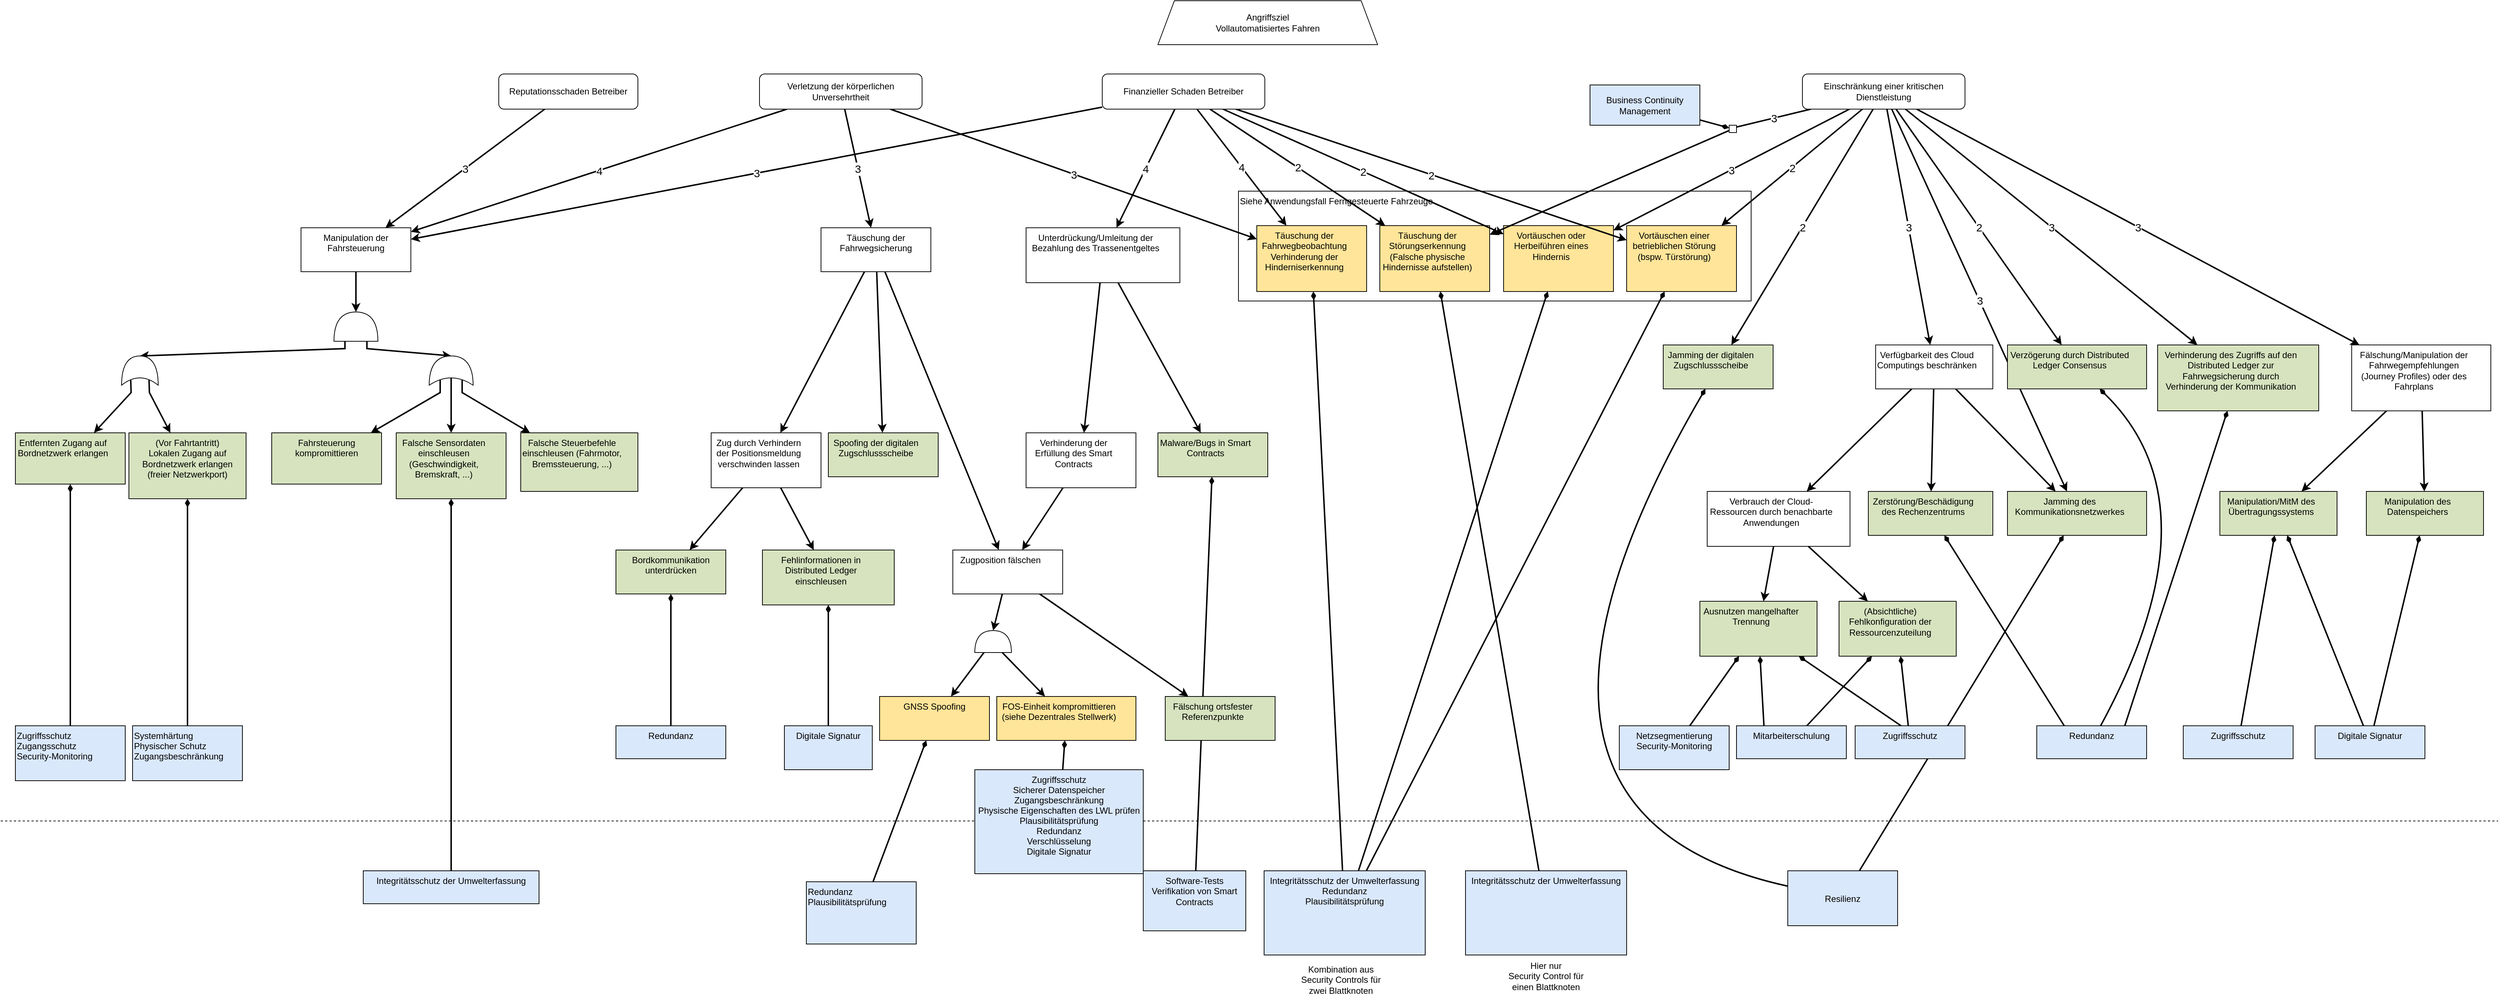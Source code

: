 <mxfile compressed="false" version="22.1.16" type="device">
  <diagram id="_IrKB-7pmVLJ8V-EMXvs" name="Seite-1">
    <mxGraphModel dx="2603" dy="836" grid="1" gridSize="10" guides="1" tooltips="1" connect="1" arrows="1" fold="1" page="1" pageScale="1" pageWidth="1169" pageHeight="827" math="0" shadow="0">
      <root>
        <object tooltip="" id="0">
          <ag_global_attributes>
            <ag_global_attribute name="Resources" value="" iconName="hammer" min="0" max="5" />
            <ag_global_attribute name="Knowledge" value="" iconName="lightbulb" min="0" max="5" />
            <ag_global_attribute name="Location" value="" iconName="map_pin_ellipse" min="0" max="1" />
            <ag_global_attribute name="Impact" value="" iconName="flame" min="0" max="5" />
          </ag_global_attributes>
          <ag_attributes />
          <ag_computed_attributes />
          <ag_aggregation_functions>
            <ag_aggregation_function name="default" id="6b1d22791hih8" default="activity_w;link" fn="function (collection) { &#xa;    var result = null; &#xa;    if (collection.childAttributes.length == 1) { &#xa;        result = collection.childAttributes[0].attributes;&#xa;        result._marking = collection.childAttributes[0].id;&#xa;    } else { &#xa;        var candidates = []; &#xa;        var worstValue = 0; &#xa;        collection.childAttributes.forEach(function(child) { &#xa;            var value = parseInt(child.computedAttribute); &#xa;            if (value &gt; worstValue) { &#xa;                worstValue = value; &#xa;                candidates = []; &#xa;                candidates.push(child); &#xa;            } else if (value == worstValue) { &#xa;                candidates.push(child); &#xa;            } &#xa;        }); &#xa;        var tiebreaker = function(candidates, name, max) { &#xa;            var min_value = max; &#xa;            candidates.forEach(function(node) { &#xa;                min_value = Math.min(min_value, node.attributes[name]); &#xa;            }); &#xa;            result = []; &#xa;            candidates.forEach(function(node) { &#xa;                if (node.attributes[name] == min_value) { &#xa;                    result.push(node); &#xa;                } &#xa;            }); &#xa;            return result; &#xa;        }; &#xa;        if (candidates.length &gt; 1) { &#xa;            candidates = tiebreaker(candidates, &quot;Resources&quot;, collection.globalAttributes[&quot;Resources&quot;].max); &#xa;            if (candidates.length &gt; 1) { &#xa;                candidates = tiebreaker(candidates, &quot;Knowledge&quot;, collection.globalAttributes[&quot;Knowledge&quot;].max); &#xa;            } &#xa;        } &#xa;        result = candidates[0].attributes;&#xa;        result._marking = candidates[0].id;&#xa;    } &#xa;    return result; &#xa;}" />
            <ag_aggregation_function name="AND" id="gf0d4f199018" default="and" fn="function (collection) { &#xa;    var result = {}; &#xa;    var ids = [];&#xa;    collection.childAttributes.forEach(function(child) { &#xa;    for (var attribute in child.attributes) { &#xa;            if (attribute in result) { &#xa;                result[attribute] += parseInt(child.attributes[attribute]); &#xa;            } else { &#xa;                result[attribute] = parseInt(child.attributes[attribute]); &#xa;            } &#xa;        }&#xa;        ids.push(child.id);&#xa;    }); &#xa;    for (var attribute in result) { &#xa;        if (attribute in collection.globalAttributes) { &#xa;            result[attribute] = Math.min(collection.globalAttributes[attribute].max, result[attribute]); &#xa;        } &#xa;    }&#xa;    result._marking = ids.join(&quot;;&quot;);&#xa;    return result; &#xa;}" />
            <ag_aggregation_function name="Security Control" id="73f575i0ghij5" default="activity_g;activity_y" fn="function (collection) { &#xa;    var result = {}; &#xa;    for (var attribute in collection.localAttributes) { &#xa;        result[attribute] = parseInt(collection.localAttributes[attribute]); &#xa;    } &#xa;    collection.childAttributes.forEach(function(child) { &#xa;        for (var attribute in child.attributes) { &#xa;            if (attribute in collection.globalAttributes) { &#xa;                if (attribute in result) { &#xa;                    result[attribute] += parseInt(child.attributes[attribute]); &#xa;                } &#xa;            } &#xa;        } &#xa;    }); &#xa;    for (var attribute in result) { &#xa;        if (attribute in collection.globalAttributes) { &#xa;            result[attribute] = Math.min(collection.globalAttributes[attribute].max, result[attribute]); &#xa;        } &#xa;    } &#xa;    return result; &#xa;}" />
            <ag_aggregation_function name="Risk" id="egf49jfgj408" default="consequence" fn="function (collection) {  &#xa;    var maxRisk = &quot;L&quot;; &#xa;    var matrix = [ &#xa;        [&quot;L&quot;, &quot;L&quot;, &quot;L&quot;, &quot;L&quot;, &quot;L&quot;], &#xa;        [&quot;L&quot;, &quot;L&quot;, &quot;M&quot;, &quot;M&quot;, &quot;M&quot;], &#xa;        [&quot;L&quot;, &quot;M&quot;, &quot;M&quot;, &quot;S&quot;, &quot;S&quot;], &#xa;        [&quot;L&quot;, &quot;M&quot;, &quot;S&quot;, &quot;V&quot;, &quot;V&quot;], &#xa;        [&quot;L&quot;, &quot;M&quot;, &quot;S&quot;, &quot;V&quot;, &quot;V&quot;], &#xa;    ];&#xa;    var updatedImpacts = [];&#xa;    var ids = [];&#xa; &#xa;    var compareRisk = function(risk1, risk2) { &#xa;        /*&#xa;        * Returns:&#xa;        *  - Null: if one of the parameters is not a character representing a risk&#xa;        *  - Negativ integer: if risk1 &lt; risk2&#xa;        *  - Zero: if risks are equal&#xa;        *  - Positive integer: if risk1 &gt; risk2&#xa;        */&#xa;        var values = [&quot;L&quot;, &quot;M&quot;, &quot;S&quot;, &quot;V&quot;]; &#xa;        var index_risk1 = values.indexOf(risk1); &#xa;        var index_risk2 = values.indexOf(risk2); &#xa; &#xa;        if (index_risk1 == -1 || index_risk2 == -1) { &#xa;            return null; &#xa;        } &#xa;        return index_risk1 - index_risk2; &#xa; &#xa;    } &#xa;     &#xa;    collection.childAttributes.forEach(function(child) {  &#xa;        var impact = 1;  &#xa;        if (child.edgeWeight !== null) {  &#xa;            impact = parseInt(child.edgeWeight);  &#xa;        }&#xa;        var _impact = parseInt(child.attributes._impact) || 0;&#xa;        impact = Math.max(impact - _impact, 1);&#xa;        updatedImpacts.push(child.id + &#39;:&#39; + impact);&#xa;        var af = parseInt(child.computedAttribute) || parseInt(child.attributes._af);&#xa;        risk = matrix[af - 1][impact - 1];&#xa;        result = compareRisk(risk, maxRisk);&#xa;        if (result &gt; 0) { &#xa;            maxRisk = risk;&#xa;            ids = [child.id];&#xa;        } else if (result == 0){&#xa;            ids.push(child.id);&#xa;        }&#xa;    });  &#xa;  &#xa;    var result = {&#39;_risk&#39;: maxRisk, &quot;_marking&quot;: ids.join(&quot;;&quot;)};&#xa;    if (updatedImpacts.length &gt; 0) {&#xa;        result._weight = updatedImpacts.join(&#39;;&#39;);&#xa;    }&#xa;    return result;&#xa;}" />
            <ag_aggregation_function name="Impact" id="3j7heb16d5f6" default="" fn="function(collection) {&#xa;    var impact = 0;&#xa;    var result = {}&#xa;    &#xa;    collection.childAttributes.forEach(function(child) {&#xa;        if (&quot;Impact&quot; in child.attributes) {&#xa;            impact += parseInt(child.attributes[&quot;Impact&quot;]);&#xa;        } else if (&quot;Resources&quot; in child.attributes &amp;&amp; &quot;Knowledge&quot; in child.attributes &amp;&amp; &quot;Location&quot; in child.attributes) {&#xa;            result._af = child.computedAttribute&#xa;            result._marking = child.id;&#xa;        }&#xa;    });&#xa;    result._impact = Math.min(impact, collection.globalAttributes[&quot;Impact&quot;].max);&#xa;    &#xa;    return result;&#xa;}" />
          </ag_aggregation_functions>
          <ag_computed_attributes_functions>
            <ag_computed_attributes_function name="default" id="dbg60ff69g9a" default="activity_w;activity_g;activity_y" fn="function (collection) { &#xa;    var colorMatrix = {&#xa;        5: {&quot;fillColor&quot;: &quot;#cc0000&quot;, &quot;fontColor&quot;: &quot;#ffffff&quot;},&#xa;        4: {&quot;fillColor&quot;: &quot;#ff4000&quot;, &quot;fontColor&quot;: &quot;#ffffff&quot;},&#xa;        3: {&quot;fillColor&quot;: &quot;#ffdd00&quot;, &quot;fontColor&quot;: &quot;#000000&quot;},&#xa;        2: {&quot;fillColor&quot;: &quot;#d4ff00&quot;, &quot;fontColor&quot;: &quot;#000000&quot;},&#xa;        1: {&quot;fillColor&quot;: &quot;#40ff00&quot;, &quot;fontColor&quot;: &quot;#000000&quot;}&#xa;    }&#xa;    var matrix = [ &#xa;        [5, 5, 4, 3, 2], &#xa;        [5, 4, 4, 3, 2], &#xa;        [5, 4, 4, 3, 2], &#xa;        [4, 3, 3, 2, 1], &#xa;        [3, 2, 2, 1, 1], &#xa;    ];&#xa;    var result = {};&#xa;    &#xa;    if (&quot;Knowledge&quot; in collection.cellAttributes &amp;&amp; &quot;Resources&quot; in collection.cellAttributes) {&#xa;        var knowledgeIndex = parseInt(collection.cellAttributes[&quot;Knowledge&quot;]) - 1; &#xa;        var resourcesIndex = parseInt(collection.cellAttributes[&quot;Resources&quot;]) - 1;&#xa;        &#xa;        var value = Math.min(5, &#xa;            Math.max(collection.globalAttributes[&quot;Location&quot;].max, &#xa;                Math.max( matrix[knowledgeIndex][resourcesIndex] - parseInt(collection.cellAttributes[&quot;Location&quot;])) &#xa;            ));&#xa;        result = colorMatrix[value] || result;&#xa;        result[&quot;value&quot;] = value;&#xa;    }&#xa;    &#xa;    return result;&#xa;}" />
            <ag_computed_attributes_function name="Risk" id="6c831697g9i0a" default="consequence" fn="function(collection){&#xa;    var riskMatrix = {&#xa;        &quot;V&quot;: {&quot;fillColor&quot;: &quot;#cc0000&quot;, &quot;fontColor&quot;: &quot;#ffffff&quot;},&#xa;        &quot;S&quot;: {&quot;fillColor&quot;: &quot;#ff4000&quot;, &quot;fontColor&quot;: &quot;#ffffff&quot;},&#xa;        &quot;M&quot;: {&quot;fillColor&quot;: &quot;#ffdd00&quot;, &quot;fontColor&quot;: &quot;#000000&quot;},&#xa;        &quot;L&quot;: {&quot;fillColor&quot;: &quot;#40ff00&quot;, &quot;fontColor&quot;: &quot;#000000&quot;},&#xa;    };&#xa;    var result = {};&#xa;    &#xa;    if (&quot;_risk&quot; in collection.cellAttributes) {&#xa;        var risk = collection.cellAttributes[&quot;_risk&quot;];&#xa;        result = riskMatrix[risk] || result;&#xa;        result[&quot;value&quot;] = risk;&#xa;    }&#xa;    &#xa;    return result; &#xa;}" />
          </ag_computed_attributes_functions>
          <mxCell />
        </object>
        <object id="1">
          <ag_attributes />
          <ag_computed_attributes />
          <mxCell parent="0" />
        </object>
        <object id="NY-WaI75QKOfGS1F8uei-7">
          <ag_attributes />
          <ag_computed_attributes />
          <mxCell style="edgeStyle=none;rounded=0;orthogonalLoop=1;jettySize=auto;html=1;strokeWidth=2;startArrow=diamondThin;startFill=1;endArrow=none;endFill=0;strokeColor=#000000;" parent="1" source="reGFVTUNuUcH1NaiU9KH-5" target="4U9F1CLsy6yUegcDI4D1-3" edge="1">
            <mxGeometry relative="1" as="geometry" />
          </mxCell>
        </object>
        <object id="NY-WaI75QKOfGS1F8uei-8">
          <ag_attributes />
          <ag_computed_attributes />
          <mxCell style="edgeStyle=none;rounded=0;orthogonalLoop=1;jettySize=auto;html=1;strokeWidth=2;startArrow=diamondThin;startFill=1;endArrow=none;endFill=0;strokeColor=#000000;" parent="1" source="lqs9lEzcYMTn2uexpbQ0-40" target="NY-WaI75QKOfGS1F8uei-6" edge="1">
            <mxGeometry relative="1" as="geometry" />
          </mxCell>
        </object>
        <object label="Siehe Anwendungsfall Ferngesteuerte Fahrzeuge" id="lqs9lEzcYMTn2uexpbQ0-18">
          <ag_attributes />
          <ag_computed_attributes />
          <mxCell style="rounded=0;whiteSpace=wrap;align=left;verticalAlign=top;container=1;collapsible=0;" parent="1" vertex="1">
            <mxGeometry x="550" y="270" width="700" height="150" as="geometry" />
          </mxCell>
        </object>
        <object label="Täuschung der Fahrwegbeobachtung&#xa;Verhinderung der Hinderniserkennung" Resources="2" Knowledge="3" Location="0" id="lqs9lEzcYMTn2uexpbQ0-15">
          <ag_attributes label="NaN" Resources="5" Knowledge="5" Location="0" />
          <ag_computed_attributes fillColor="#40ff00" fontColor="#000000" value="1" />
          <ag_computed_attributes_function_reference ag_computed_attributes_function_reference="dbg60ff69g9a" />
          <ag_aggregation_function_reference ag_aggregation_function_reference="73f575i0ghij5" />
          <mxCell style="whiteSpace=wrap;fillColor=#fee599;shape=attackgraphs.node;verticalAlign=top;spacingRight=20;" parent="lqs9lEzcYMTn2uexpbQ0-18" vertex="1">
            <mxGeometry x="25" y="47.059" width="150" height="90" as="geometry" />
          </mxCell>
        </object>
        <object label="Täuschung der Störungserkennung&#xa;(Falsche physische Hindernisse aufstellen)" Resources="1" Knowledge="1" Location="1" id="lqs9lEzcYMTn2uexpbQ0-13">
          <ag_attributes label="NaN" Resources="4" Knowledge="3" Location="1" />
          <ag_computed_attributes fillColor="#d4ff00" fontColor="#000000" value="2" />
          <ag_computed_attributes_function_reference ag_computed_attributes_function_reference="dbg60ff69g9a" />
          <ag_aggregation_function_reference ag_aggregation_function_reference="73f575i0ghij5" />
          <mxCell style="whiteSpace=wrap;fillColor=#fee599;shape=attackgraphs.node;verticalAlign=top;spacingRight=20;" parent="lqs9lEzcYMTn2uexpbQ0-18" vertex="1">
            <mxGeometry x="193" y="47.06" width="150" height="90" as="geometry" />
          </mxCell>
        </object>
        <object label="Vortäuschen oder Herbeiführen eines Hindernis" Resources="2" Knowledge="3" Location="0" id="lqs9lEzcYMTn2uexpbQ0-16">
          <ag_attributes label="NaN" Resources="5" Knowledge="5" Location="0" />
          <ag_computed_attributes fillColor="#40ff00" fontColor="#000000" value="1" />
          <ag_computed_attributes_function_reference ag_computed_attributes_function_reference="dbg60ff69g9a" />
          <ag_aggregation_function_reference ag_aggregation_function_reference="73f575i0ghij5" />
          <mxCell style="whiteSpace=wrap;fillColor=#fee599;shape=attackgraphs.node;verticalAlign=top;spacingRight=20;" parent="lqs9lEzcYMTn2uexpbQ0-18" vertex="1">
            <mxGeometry x="362" y="47.06" width="150" height="90" as="geometry" />
          </mxCell>
        </object>
        <object label="Vortäuschen einer betrieblichen Störung&#xa;(bspw. Türstörung)" Resources="2" Knowledge="3" Location="0" id="lqs9lEzcYMTn2uexpbQ0-14">
          <ag_attributes label="NaN" Resources="5" Knowledge="5" Location="0" />
          <ag_computed_attributes fillColor="#40ff00" fontColor="#000000" value="1" />
          <ag_computed_attributes_function_reference ag_computed_attributes_function_reference="dbg60ff69g9a" />
          <ag_aggregation_function_reference ag_aggregation_function_reference="73f575i0ghij5" />
          <mxCell style="whiteSpace=wrap;fillColor=#fee599;shape=attackgraphs.node;verticalAlign=top;spacingRight=20;" parent="lqs9lEzcYMTn2uexpbQ0-18" vertex="1">
            <mxGeometry x="530" y="47.059" width="150" height="90" as="geometry" />
          </mxCell>
        </object>
        <object label="Angriffsziel&#xa;Vollautomatisiertes Fahren" id="reGFVTUNuUcH1NaiU9KH-1">
          <ag_attributes />
          <ag_computed_attributes />
          <mxCell style="whiteSpace=wrap;shape=trapezoid;size=0.075;" parent="1" vertex="1">
            <mxGeometry x="440" y="10" width="300" height="60" as="geometry" />
          </mxCell>
        </object>
        <object id="reGFVTUNuUcH1NaiU9KH-38">
          <ag_attributes />
          <ag_computed_attributes />
          <mxCell style="edgeStyle=none;rounded=0;orthogonalLoop=1;jettySize=auto;html=1;entryX=1;entryY=0.5;entryDx=0;entryDy=0;entryPerimeter=0;strokeWidth=2;strokeColor=#000000;" parent="1" source="reGFVTUNuUcH1NaiU9KH-2" target="H-f2aqcX1pLiw3MsK8zM-5" edge="1">
            <mxGeometry relative="1" as="geometry">
              <mxPoint x="248" y="890" as="targetPoint" />
            </mxGeometry>
          </mxCell>
        </object>
        <object id="lqs9lEzcYMTn2uexpbQ0-12">
          <ag_attributes />
          <ag_computed_attributes />
          <mxCell style="edgeStyle=none;rounded=0;orthogonalLoop=1;jettySize=auto;html=1;strokeWidth=2;strokeColor=#000000;" parent="1" source="reGFVTUNuUcH1NaiU9KH-2" target="lqs9lEzcYMTn2uexpbQ0-11" edge="1">
            <mxGeometry relative="1" as="geometry" />
          </mxCell>
        </object>
        <object label="Zugposition fälschen" Resources="" Knowledge="" Location="" id="reGFVTUNuUcH1NaiU9KH-2">
          <ag_attributes label="Fälschung ortsfester Referenzpunkte" Resources="4" Knowledge="4" Location="1" _marking="lqs9lEzcYMTn2uexpbQ0-11" />
          <ag_computed_attributes fillColor="#40ff00" fontColor="#000000" value="1" />
          <ag_aggregation_function_reference ag_aggregation_function_reference="6b1d22791hih8" />
          <ag_computed_attributes_function_reference ag_computed_attributes_function_reference="dbg60ff69g9a" />
          <mxCell style="whiteSpace=wrap;shape=attackgraphs.node;verticalAlign=top;spacingRight=20;" parent="1" vertex="1">
            <mxGeometry x="160" y="760" width="150" height="60" as="geometry" />
          </mxCell>
        </object>
        <object id="lqs9lEzcYMTn2uexpbQ0-41">
          <ag_attributes />
          <ag_computed_attributes />
          <mxCell style="edgeStyle=none;rounded=0;orthogonalLoop=1;jettySize=auto;html=1;strokeWidth=2;strokeColor=#000000;" parent="1" source="reGFVTUNuUcH1NaiU9KH-3" target="lqs9lEzcYMTn2uexpbQ0-40" edge="1">
            <mxGeometry relative="1" as="geometry" />
          </mxCell>
        </object>
        <object id="lqs9lEzcYMTn2uexpbQ0-42">
          <ag_attributes />
          <ag_computed_attributes />
          <mxCell style="edgeStyle=none;rounded=0;orthogonalLoop=1;jettySize=auto;html=1;strokeWidth=2;strokeColor=#000000;" parent="1" source="reGFVTUNuUcH1NaiU9KH-3" target="lqs9lEzcYMTn2uexpbQ0-39" edge="1">
            <mxGeometry relative="1" as="geometry" />
          </mxCell>
        </object>
        <object label="Zug durch Verhindern der Positionsmeldung verschwinden lassen" Resources="" Knowledge="" Location="" id="reGFVTUNuUcH1NaiU9KH-3">
          <ag_attributes label="NaN" Resources="5" Knowledge="4" Location="0" _marking="lqs9lEzcYMTn2uexpbQ0-39" />
          <ag_computed_attributes fillColor="#40ff00" fontColor="#000000" value="1" />
          <ag_aggregation_function_reference ag_aggregation_function_reference="6b1d22791hih8" />
          <ag_computed_attributes_function_reference ag_computed_attributes_function_reference="dbg60ff69g9a" />
          <mxCell style="whiteSpace=wrap;shape=attackgraphs.node;verticalAlign=top;spacingRight=20;" parent="1" vertex="1">
            <mxGeometry x="-170" y="600" width="150" height="75" as="geometry" />
          </mxCell>
        </object>
        <object id="cTA5m-jb8gUGxeVt_BSC-3">
          <ag_attributes />
          <ag_computed_attributes />
          <mxCell style="edgeStyle=none;orthogonalLoop=1;jettySize=auto;html=1;strokeWidth=2;startArrow=diamondThin;startFill=1;endArrow=none;endFill=0;curved=1;strokeColor=#000000;" parent="1" source="reGFVTUNuUcH1NaiU9KH-6" target="NY-WaI75QKOfGS1F8uei-19" edge="1">
            <mxGeometry relative="1" as="geometry">
              <Array as="points">
                <mxPoint x="1890" y="700" />
              </Array>
            </mxGeometry>
          </mxCell>
        </object>
        <object label="Spoofing der digitalen Zugschlussscheibe" Resources="4" Knowledge="4" Location="1" id="reGFVTUNuUcH1NaiU9KH-11">
          <ag_attributes />
          <ag_computed_attributes fillColor="#40ff00" fontColor="#000000" value="1" />
          <ag_computed_attributes_function_reference ag_computed_attributes_function_reference="dbg60ff69g9a" />
          <mxCell style="whiteSpace=wrap;rounded=0;fillColor=#D7E3BF;shape=attackgraphs.node;verticalAlign=top;spacingRight=20;" parent="1" vertex="1">
            <mxGeometry x="-10" y="600" width="150" height="60" as="geometry" />
          </mxCell>
        </object>
        <object id="NY-WaI75QKOfGS1F8uei-23">
          <ag_attributes />
          <ag_computed_attributes />
          <mxCell style="edgeStyle=none;orthogonalLoop=1;jettySize=auto;html=1;strokeWidth=2;startArrow=diamondThin;startFill=1;endArrow=none;endFill=0;curved=1;strokeColor=#000000;" parent="1" source="reGFVTUNuUcH1NaiU9KH-13" target="NY-WaI75QKOfGS1F8uei-21" edge="1">
            <mxGeometry relative="1" as="geometry">
              <Array as="points">
                <mxPoint x="850" y="1120" />
              </Array>
            </mxGeometry>
          </mxCell>
        </object>
        <object label="Jamming der digitalen Zugschlussscheibe" Resources="2" Knowledge="2" Location="1" id="reGFVTUNuUcH1NaiU9KH-13">
          <ag_attributes label="NaN" Resources="4" Knowledge="5" Location="1" />
          <ag_computed_attributes fillColor="#40ff00" fontColor="#000000" value="1" />
          <ag_computed_attributes_function_reference ag_computed_attributes_function_reference="dbg60ff69g9a" />
          <ag_aggregation_function_reference ag_aggregation_function_reference="73f575i0ghij5" />
          <mxCell style="whiteSpace=wrap;rounded=0;fillColor=#D7E3BF;shape=attackgraphs.node;verticalAlign=top;spacingRight=20;" parent="1" vertex="1">
            <mxGeometry x="1130" y="480" width="150" height="60" as="geometry" />
          </mxCell>
        </object>
        <object id="reGFVTUNuUcH1NaiU9KH-17">
          <ag_attributes />
          <ag_computed_attributes />
          <mxCell style="edgeStyle=none;rounded=0;orthogonalLoop=1;jettySize=auto;html=1;strokeWidth=2;strokeColor=#000000;" parent="1" source="lqs9lEzcYMTn2uexpbQ0-31" target="reGFVTUNuUcH1NaiU9KH-2" edge="1">
            <mxGeometry relative="1" as="geometry" />
          </mxCell>
        </object>
        <object id="lqs9lEzcYMTn2uexpbQ0-32">
          <ag_attributes />
          <ag_computed_attributes />
          <mxCell style="edgeStyle=none;rounded=0;orthogonalLoop=1;jettySize=auto;html=1;strokeWidth=2;strokeColor=#000000;" parent="1" source="reGFVTUNuUcH1NaiU9KH-16" target="lqs9lEzcYMTn2uexpbQ0-31" edge="1">
            <mxGeometry relative="1" as="geometry" />
          </mxCell>
        </object>
        <object id="lqs9lEzcYMTn2uexpbQ0-33">
          <ag_attributes />
          <ag_computed_attributes />
          <mxCell style="edgeStyle=none;rounded=0;orthogonalLoop=1;jettySize=auto;html=1;strokeWidth=2;strokeColor=#000000;" parent="1" source="reGFVTUNuUcH1NaiU9KH-16" target="reGFVTUNuUcH1NaiU9KH-5" edge="1">
            <mxGeometry relative="1" as="geometry" />
          </mxCell>
        </object>
        <object label="Unterdrückung/Umleitung der Bezahlung des Trassenentgeltes" Resources="" Knowledge="" Location="" id="reGFVTUNuUcH1NaiU9KH-16">
          <ag_attributes label="Fälschung ortsfester Referenzpunkte" Resources="4" Knowledge="4" Location="1" _marking="lqs9lEzcYMTn2uexpbQ0-31" />
          <ag_computed_attributes fillColor="#40ff00" fontColor="#000000" value="1" />
          <ag_computed_attributes_function_reference ag_computed_attributes_function_reference="dbg60ff69g9a" />
          <ag_aggregation_function_reference ag_aggregation_function_reference="6b1d22791hih8" />
          <mxCell style="whiteSpace=wrap;shape=attackgraphs.node;verticalAlign=top;spacingRight=20;" parent="1" vertex="1">
            <mxGeometry x="260" y="320" width="210" height="75" as="geometry" />
          </mxCell>
        </object>
        <object id="reGFVTUNuUcH1NaiU9KH-19">
          <ag_attributes />
          <ag_computed_attributes />
          <mxCell style="edgeStyle=none;rounded=0;orthogonalLoop=1;jettySize=auto;html=1;strokeWidth=2;strokeColor=#000000;" parent="1" source="reGFVTUNuUcH1NaiU9KH-18" target="reGFVTUNuUcH1NaiU9KH-2" edge="1">
            <mxGeometry relative="1" as="geometry" />
          </mxCell>
        </object>
        <object id="reGFVTUNuUcH1NaiU9KH-20">
          <ag_attributes />
          <ag_computed_attributes />
          <mxCell style="edgeStyle=none;rounded=0;orthogonalLoop=1;jettySize=auto;html=1;strokeWidth=2;strokeColor=#000000;" parent="1" source="reGFVTUNuUcH1NaiU9KH-18" target="reGFVTUNuUcH1NaiU9KH-11" edge="1">
            <mxGeometry relative="1" as="geometry" />
          </mxCell>
        </object>
        <object id="reGFVTUNuUcH1NaiU9KH-21">
          <ag_attributes />
          <ag_computed_attributes />
          <mxCell style="edgeStyle=none;rounded=0;orthogonalLoop=1;jettySize=auto;html=1;strokeWidth=2;strokeColor=#000000;" parent="1" source="reGFVTUNuUcH1NaiU9KH-18" target="reGFVTUNuUcH1NaiU9KH-3" edge="1">
            <mxGeometry relative="1" as="geometry" />
          </mxCell>
        </object>
        <object label="Täuschung der Fahrwegsicherung" Resources="" Knowledge="" Location="" id="reGFVTUNuUcH1NaiU9KH-18">
          <ag_attributes label="Fälschung ortsfester Referenzpunkte" Resources="4" Knowledge="4" Location="1" _marking="reGFVTUNuUcH1NaiU9KH-2" />
          <ag_computed_attributes fillColor="#40ff00" fontColor="#000000" value="1" />
          <ag_aggregation_function_reference ag_aggregation_function_reference="6b1d22791hih8" />
          <ag_computed_attributes_function_reference ag_computed_attributes_function_reference="dbg60ff69g9a" />
          <mxCell style="whiteSpace=wrap;shape=attackgraphs.node;verticalAlign=top;" parent="1" vertex="1">
            <mxGeometry x="-20" y="320" width="150" height="60" as="geometry" />
          </mxCell>
        </object>
        <object label="2" id="reGFVTUNuUcH1NaiU9KH-23">
          <ag_attributes />
          <ag_computed_attributes />
          <mxCell style="edgeStyle=none;rounded=0;orthogonalLoop=1;jettySize=auto;html=1;strokeWidth=2;fontSize=15;strokeColor=#000000;" parent="1" source="reGFVTUNuUcH1NaiU9KH-22" target="reGFVTUNuUcH1NaiU9KH-13" edge="1">
            <mxGeometry relative="1" as="geometry" />
          </mxCell>
        </object>
        <object label="2" id="reGFVTUNuUcH1NaiU9KH-25">
          <ag_attributes />
          <ag_computed_attributes />
          <mxCell style="edgeStyle=none;rounded=0;orthogonalLoop=1;jettySize=auto;html=1;strokeWidth=2;fontSize=15;strokeColor=#000000;" parent="1" source="reGFVTUNuUcH1NaiU9KH-22" target="reGFVTUNuUcH1NaiU9KH-6" edge="1">
            <mxGeometry relative="1" as="geometry" />
          </mxCell>
        </object>
        <object label="3" id="reGFVTUNuUcH1NaiU9KH-30">
          <ag_attributes />
          <ag_computed_attributes />
          <mxCell style="edgeStyle=none;rounded=0;orthogonalLoop=1;jettySize=auto;html=1;strokeWidth=2;fontSize=15;strokeColor=#000000;" parent="1" source="reGFVTUNuUcH1NaiU9KH-22" target="reGFVTUNuUcH1NaiU9KH-29" edge="1">
            <mxGeometry relative="1" as="geometry" />
          </mxCell>
        </object>
        <object label="3" id="lqs9lEzcYMTn2uexpbQ0-1">
          <ag_attributes />
          <ag_computed_attributes />
          <mxCell style="rounded=0;orthogonalLoop=1;jettySize=auto;html=1;strokeWidth=2;fontSize=15;strokeColor=#000000;" parent="1" source="reGFVTUNuUcH1NaiU9KH-22" target="reGFVTUNuUcH1NaiU9KH-8" edge="1">
            <mxGeometry relative="1" as="geometry" />
          </mxCell>
        </object>
        <object label="3" id="lqs9lEzcYMTn2uexpbQ0-25">
          <ag_attributes />
          <ag_computed_attributes />
          <mxCell style="edgeStyle=none;rounded=0;orthogonalLoop=1;jettySize=auto;html=1;strokeWidth=2;fontSize=15;strokeColor=#000000;" parent="1" source="reGFVTUNuUcH1NaiU9KH-22" target="lqs9lEzcYMTn2uexpbQ0-16" edge="1">
            <mxGeometry relative="1" as="geometry" />
          </mxCell>
        </object>
        <object label="2" id="lqs9lEzcYMTn2uexpbQ0-26">
          <ag_attributes />
          <ag_computed_attributes />
          <mxCell style="edgeStyle=none;rounded=0;orthogonalLoop=1;jettySize=auto;html=1;strokeWidth=2;fontSize=15;strokeColor=#000000;" parent="1" source="reGFVTUNuUcH1NaiU9KH-22" target="lqs9lEzcYMTn2uexpbQ0-14" edge="1">
            <mxGeometry relative="1" as="geometry" />
          </mxCell>
        </object>
        <object label="3" id="0znLiopEbYlMLDIVEbGm-2">
          <ag_attributes />
          <ag_computed_attributes />
          <mxCell style="rounded=0;orthogonalLoop=1;jettySize=auto;html=1;strokeWidth=2;fontSize=15;strokeColor=#000000;" parent="1" source="reGFVTUNuUcH1NaiU9KH-22" target="0znLiopEbYlMLDIVEbGm-1" edge="1">
            <mxGeometry relative="1" as="geometry" />
          </mxCell>
        </object>
        <object id="NY-WaI75QKOfGS1F8uei-27">
          <ag_attributes />
          <ag_computed_attributes />
          <mxCell style="edgeStyle=none;rounded=0;orthogonalLoop=1;jettySize=auto;html=1;strokeWidth=2;entryX=0.8;entryY=0.013;entryDx=0;entryDy=0;entryPerimeter=0;startArrow=diamondThin;startFill=1;endArrow=none;endFill=0;strokeColor=#000000;" parent="1" source="reGFVTUNuUcH1NaiU9KH-29" target="NY-WaI75QKOfGS1F8uei-19" edge="1">
            <mxGeometry relative="1" as="geometry" />
          </mxCell>
        </object>
        <object label="Verhinderung des Zugriffs auf den Distributed Ledger zur Fahrwegsicherung durch Verhinderung der Kommunikation" Resources="2" Knowledge="2" Location="0" id="reGFVTUNuUcH1NaiU9KH-29">
          <ag_attributes label="NaN" Resources="5" Knowledge="4" Location="0" />
          <ag_computed_attributes fillColor="#40ff00" fontColor="#000000" value="1" />
          <ag_computed_attributes_function_reference ag_computed_attributes_function_reference="dbg60ff69g9a" />
          <ag_aggregation_function_reference ag_aggregation_function_reference="73f575i0ghij5" />
          <mxCell style="whiteSpace=wrap;rounded=0;fillColor=#D7E3BF;shape=attackgraphs.node;verticalAlign=top;spacingRight=20;" parent="1" vertex="1">
            <mxGeometry x="1805" y="480" width="220" height="90" as="geometry" />
          </mxCell>
        </object>
        <object label="4" id="reGFVTUNuUcH1NaiU9KH-32">
          <ag_attributes />
          <ag_computed_attributes />
          <mxCell style="edgeStyle=none;rounded=0;orthogonalLoop=1;jettySize=auto;html=1;strokeWidth=2;fontSize=15;strokeColor=#000000;" parent="1" source="reGFVTUNuUcH1NaiU9KH-31" target="reGFVTUNuUcH1NaiU9KH-16" edge="1">
            <mxGeometry relative="1" as="geometry" />
          </mxCell>
        </object>
        <object label="4" id="lqs9lEzcYMTn2uexpbQ0-19">
          <ag_attributes />
          <ag_computed_attributes />
          <mxCell style="edgeStyle=none;rounded=0;orthogonalLoop=1;jettySize=auto;html=1;strokeWidth=2;fontSize=15;strokeColor=#000000;" parent="1" source="reGFVTUNuUcH1NaiU9KH-31" target="lqs9lEzcYMTn2uexpbQ0-15" edge="1">
            <mxGeometry relative="1" as="geometry" />
          </mxCell>
        </object>
        <object label="2" id="lqs9lEzcYMTn2uexpbQ0-20">
          <ag_attributes />
          <ag_computed_attributes />
          <mxCell style="edgeStyle=none;rounded=0;orthogonalLoop=1;jettySize=auto;html=1;strokeWidth=2;fontSize=15;strokeColor=#000000;" parent="1" source="reGFVTUNuUcH1NaiU9KH-31" target="lqs9lEzcYMTn2uexpbQ0-13" edge="1">
            <mxGeometry relative="1" as="geometry" />
          </mxCell>
        </object>
        <object label="2" id="lqs9lEzcYMTn2uexpbQ0-22">
          <ag_attributes />
          <ag_computed_attributes />
          <mxCell style="edgeStyle=none;rounded=0;orthogonalLoop=1;jettySize=auto;html=1;strokeWidth=2;fontSize=15;strokeColor=#000000;" parent="1" source="reGFVTUNuUcH1NaiU9KH-31" target="lqs9lEzcYMTn2uexpbQ0-16" edge="1">
            <mxGeometry relative="1" as="geometry" />
          </mxCell>
        </object>
        <object label="2" id="lqs9lEzcYMTn2uexpbQ0-23">
          <ag_attributes />
          <ag_computed_attributes />
          <mxCell style="edgeStyle=none;rounded=0;orthogonalLoop=1;jettySize=auto;html=1;strokeWidth=2;fontSize=15;strokeColor=#000000;" parent="1" source="reGFVTUNuUcH1NaiU9KH-31" target="lqs9lEzcYMTn2uexpbQ0-14" edge="1">
            <mxGeometry relative="1" as="geometry" />
          </mxCell>
        </object>
        <object label="3" id="lqs9lEzcYMTn2uexpbQ0-28">
          <ag_attributes />
          <ag_computed_attributes />
          <mxCell style="edgeStyle=none;rounded=0;orthogonalLoop=1;jettySize=auto;html=1;strokeWidth=2;fontSize=15;strokeColor=#000000;" parent="1" source="reGFVTUNuUcH1NaiU9KH-31" target="lqs9lEzcYMTn2uexpbQ0-2" edge="1">
            <mxGeometry relative="1" as="geometry" />
          </mxCell>
        </object>
        <object label="Finanzieller Schaden Betreiber" id="reGFVTUNuUcH1NaiU9KH-31">
          <ag_attributes _risk="L" _marking="reGFVTUNuUcH1NaiU9KH-16;lqs9lEzcYMTn2uexpbQ0-15;lqs9lEzcYMTn2uexpbQ0-13;lqs9lEzcYMTn2uexpbQ0-16;lqs9lEzcYMTn2uexpbQ0-14;lqs9lEzcYMTn2uexpbQ0-2" _weight="reGFVTUNuUcH1NaiU9KH-16:4;lqs9lEzcYMTn2uexpbQ0-15:4;lqs9lEzcYMTn2uexpbQ0-13:2;lqs9lEzcYMTn2uexpbQ0-16:2;lqs9lEzcYMTn2uexpbQ0-14:2;lqs9lEzcYMTn2uexpbQ0-2:3" />
          <ag_computed_attributes fillColor="#40ff00" fontColor="#000000" value="L" />
          <ag_computed_attributes_function_reference ag_computed_attributes_function_reference="6c831697g9i0a" />
          <ag_aggregation_function_reference ag_aggregation_function_reference="egf49jfgj408" />
          <mxCell style="rounded=1;whiteSpace=wrap;shape=attackgraphs.node;" parent="1" vertex="1">
            <mxGeometry x="364" y="110" width="222" height="48" as="geometry" />
          </mxCell>
        </object>
        <object label="3" id="reGFVTUNuUcH1NaiU9KH-34">
          <ag_attributes />
          <ag_computed_attributes />
          <mxCell style="edgeStyle=none;rounded=0;orthogonalLoop=1;jettySize=auto;html=1;strokeWidth=2;fontSize=15;strokeColor=#000000;" parent="1" source="reGFVTUNuUcH1NaiU9KH-33" target="reGFVTUNuUcH1NaiU9KH-18" edge="1">
            <mxGeometry relative="1" as="geometry" />
          </mxCell>
        </object>
        <object label="4" id="lqs9lEzcYMTn2uexpbQ0-27">
          <ag_attributes />
          <ag_computed_attributes />
          <mxCell style="edgeStyle=none;rounded=0;orthogonalLoop=1;jettySize=auto;html=1;strokeWidth=2;fontSize=15;strokeColor=#000000;" parent="1" source="reGFVTUNuUcH1NaiU9KH-33" target="lqs9lEzcYMTn2uexpbQ0-2" edge="1">
            <mxGeometry relative="1" as="geometry" />
          </mxCell>
        </object>
        <object label="3" id="lqs9lEzcYMTn2uexpbQ0-34">
          <ag_attributes />
          <ag_computed_attributes />
          <mxCell style="edgeStyle=none;rounded=0;orthogonalLoop=1;jettySize=auto;html=1;strokeWidth=2;fontSize=15;strokeColor=#000000;" parent="1" source="reGFVTUNuUcH1NaiU9KH-33" target="lqs9lEzcYMTn2uexpbQ0-15" edge="1">
            <mxGeometry relative="1" as="geometry" />
          </mxCell>
        </object>
        <object label="Verletzung der körperlichen Unversehrtheit" id="reGFVTUNuUcH1NaiU9KH-33">
          <ag_attributes _risk="L" _marking="reGFVTUNuUcH1NaiU9KH-18;lqs9lEzcYMTn2uexpbQ0-2;lqs9lEzcYMTn2uexpbQ0-15" _weight="reGFVTUNuUcH1NaiU9KH-18:3;lqs9lEzcYMTn2uexpbQ0-2:4;lqs9lEzcYMTn2uexpbQ0-15:3" />
          <ag_computed_attributes fillColor="#40ff00" fontColor="#000000" value="L" />
          <ag_computed_attributes_function_reference ag_computed_attributes_function_reference="6c831697g9i0a" />
          <ag_aggregation_function_reference ag_aggregation_function_reference="egf49jfgj408" />
          <mxCell style="rounded=1;whiteSpace=wrap;shape=attackgraphs.node;" parent="1" vertex="1">
            <mxGeometry x="-104" y="110" width="222" height="48" as="geometry" />
          </mxCell>
        </object>
        <object id="reGFVTUNuUcH1NaiU9KH-41">
          <ag_attributes />
          <ag_computed_attributes />
          <mxCell style="edgeStyle=none;rounded=0;orthogonalLoop=1;jettySize=auto;html=1;exitX=0;exitY=0.25;exitDx=0;exitDy=0;exitPerimeter=0;strokeWidth=2;strokeColor=#000000;" parent="1" source="H-f2aqcX1pLiw3MsK8zM-5" target="reGFVTUNuUcH1NaiU9KH-39" edge="1">
            <mxGeometry relative="1" as="geometry">
              <mxPoint x="233" y="923" as="sourcePoint" />
            </mxGeometry>
          </mxCell>
        </object>
        <object id="reGFVTUNuUcH1NaiU9KH-42">
          <ag_attributes />
          <ag_computed_attributes />
          <mxCell style="edgeStyle=none;rounded=0;orthogonalLoop=1;jettySize=auto;html=1;exitX=0;exitY=0.75;exitDx=0;exitDy=0;exitPerimeter=0;strokeWidth=2;strokeColor=#000000;" parent="1" source="H-f2aqcX1pLiw3MsK8zM-5" target="reGFVTUNuUcH1NaiU9KH-40" edge="1">
            <mxGeometry relative="1" as="geometry">
              <mxPoint x="248" y="920" as="sourcePoint" />
            </mxGeometry>
          </mxCell>
        </object>
        <object label="GNSS Spoofing" Resources="3" Knowledge="3" Location="1" id="reGFVTUNuUcH1NaiU9KH-39">
          <ag_attributes label="NaN" Resources="5" Knowledge="5" Location="1" />
          <ag_computed_attributes fillColor="#40ff00" fontColor="#000000" value="1" />
          <ag_computed_attributes_function_reference ag_computed_attributes_function_reference="dbg60ff69g9a" />
          <ag_aggregation_function_reference ag_aggregation_function_reference="73f575i0ghij5" />
          <mxCell style="whiteSpace=wrap;fillColor=#FEE599;shape=attackgraphs.node;verticalAlign=top;" parent="1" vertex="1">
            <mxGeometry x="60" y="960" width="150" height="60" as="geometry" />
          </mxCell>
        </object>
        <object label="FOS-Einheit kompromittieren&#xa;(siehe Dezentrales Stellwerk)" Resources="2" Knowledge="1" Location="1" id="reGFVTUNuUcH1NaiU9KH-40">
          <ag_attributes label="NaN" Resources="5" Knowledge="5" Location="1" />
          <ag_computed_attributes fillColor="#40ff00" fontColor="#000000" value="1" />
          <ag_computed_attributes_function_reference ag_computed_attributes_function_reference="dbg60ff69g9a" />
          <ag_aggregation_function_reference ag_aggregation_function_reference="73f575i0ghij5" />
          <mxCell style="whiteSpace=wrap;shape=attackgraphs.node;verticalAlign=top;fillColor=#FEE599;spacingRight=20;" parent="1" vertex="1">
            <mxGeometry x="220" y="960" width="190" height="60" as="geometry" />
          </mxCell>
        </object>
        <object id="lqs9lEzcYMTn2uexpbQ0-38">
          <ag_attributes />
          <ag_computed_attributes />
          <mxCell style="edgeStyle=none;rounded=0;orthogonalLoop=1;jettySize=auto;html=1;strokeWidth=2;strokeColor=#000000;" parent="1" source="reGFVTUNuUcH1NaiU9KH-8" target="lqs9lEzcYMTn2uexpbQ0-37" edge="1">
            <mxGeometry relative="1" as="geometry" />
          </mxCell>
        </object>
        <object id="0znLiopEbYlMLDIVEbGm-12">
          <ag_attributes />
          <ag_computed_attributes />
          <mxCell style="edgeStyle=none;rounded=0;orthogonalLoop=1;jettySize=auto;html=1;strokeWidth=2;strokeColor=#000000;" parent="1" source="reGFVTUNuUcH1NaiU9KH-8" target="0znLiopEbYlMLDIVEbGm-11" edge="1">
            <mxGeometry relative="1" as="geometry" />
          </mxCell>
        </object>
        <object label="Fälschung/Manipulation der Fahrwegempfehlungen (Journey Profiles) oder des Fahrplans" Resources="" Knowledge="" Location="" id="reGFVTUNuUcH1NaiU9KH-8">
          <ag_attributes label="NaN" Resources="5" Knowledge="5" Location="0" _marking="lqs9lEzcYMTn2uexpbQ0-37" />
          <ag_computed_attributes fillColor="#40ff00" fontColor="#000000" value="1" />
          <ag_computed_attributes_function_reference ag_computed_attributes_function_reference="dbg60ff69g9a" />
          <ag_aggregation_function_reference ag_aggregation_function_reference="6b1d22791hih8" />
          <mxCell style="whiteSpace=wrap;shape=attackgraphs.node;verticalAlign=top;spacingRight=20;" parent="1" vertex="1">
            <mxGeometry x="2070" y="480" width="190" height="90" as="geometry" />
          </mxCell>
        </object>
        <object label="Manipulation der Fahrsteuerung" Resources="" Knowledge="" Location="" id="lqs9lEzcYMTn2uexpbQ0-2">
          <ag_attributes label="NaN" Resources="5" Knowledge="5" Location="1" _marking="H-f2aqcX1pLiw3MsK8zM-1" />
          <ag_computed_attributes fillColor="#40ff00" fontColor="#000000" value="1" />
          <ag_computed_attributes_function_reference ag_computed_attributes_function_reference="dbg60ff69g9a" />
          <ag_aggregation_function_reference ag_aggregation_function_reference="6b1d22791hih8" />
          <mxCell style="whiteSpace=wrap;shape=attackgraphs.node;verticalAlign=top;" parent="1" vertex="1">
            <mxGeometry x="-730" y="320" width="150" height="60" as="geometry" />
          </mxCell>
        </object>
        <object label="Fälschung ortsfester Referenzpunkte" Resources="4" Knowledge="4" Location="1" id="lqs9lEzcYMTn2uexpbQ0-11">
          <ag_attributes />
          <ag_computed_attributes fillColor="#40ff00" fontColor="#000000" value="1" />
          <ag_computed_attributes_function_reference ag_computed_attributes_function_reference="dbg60ff69g9a" />
          <mxCell style="rounded=0;whiteSpace=wrap;fillColor=#D7E3BF;shape=attackgraphs.node;verticalAlign=top;spacingRight=20;" parent="1" vertex="1">
            <mxGeometry x="450" y="960" width="150" height="60" as="geometry" />
          </mxCell>
        </object>
        <object label="3" id="lqs9lEzcYMTn2uexpbQ0-30">
          <ag_attributes />
          <ag_computed_attributes />
          <mxCell style="edgeStyle=none;rounded=0;orthogonalLoop=1;jettySize=auto;html=1;strokeWidth=2;fontSize=15;strokeColor=#000000;" parent="1" source="lqs9lEzcYMTn2uexpbQ0-29" target="lqs9lEzcYMTn2uexpbQ0-2" edge="1">
            <mxGeometry relative="1" as="geometry" />
          </mxCell>
        </object>
        <object label="Reputationsschaden Betreiber" id="lqs9lEzcYMTn2uexpbQ0-29">
          <ag_attributes _risk="L" _marking="lqs9lEzcYMTn2uexpbQ0-2" _weight="lqs9lEzcYMTn2uexpbQ0-2:3" />
          <ag_computed_attributes fillColor="#40ff00" fontColor="#000000" value="L" />
          <ag_computed_attributes_function_reference ag_computed_attributes_function_reference="6c831697g9i0a" />
          <ag_aggregation_function_reference ag_aggregation_function_reference="egf49jfgj408" />
          <mxCell style="rounded=1;whiteSpace=wrap;shape=attackgraphs.node;" parent="1" vertex="1">
            <mxGeometry x="-460" y="110" width="190" height="48" as="geometry" />
          </mxCell>
        </object>
        <object label="Verhinderung der Erfüllung des Smart Contracts" Resources="" Knowledge="" Location="" id="lqs9lEzcYMTn2uexpbQ0-31">
          <ag_attributes label="Fälschung ortsfester Referenzpunkte" Resources="4" Knowledge="4" Location="1" _marking="reGFVTUNuUcH1NaiU9KH-2" />
          <ag_computed_attributes fillColor="#40ff00" fontColor="#000000" value="1" />
          <ag_aggregation_function_reference ag_aggregation_function_reference="6b1d22791hih8" />
          <ag_computed_attributes_function_reference ag_computed_attributes_function_reference="dbg60ff69g9a" />
          <mxCell style="whiteSpace=wrap;shape=attackgraphs.node;verticalAlign=top;spacingRight=20;" parent="1" vertex="1">
            <mxGeometry x="260" y="600" width="150" height="75" as="geometry" />
          </mxCell>
        </object>
        <object label="Malware/Bugs in Smart Contracts" Resources="2" Knowledge="3" Location="0" id="reGFVTUNuUcH1NaiU9KH-5">
          <ag_attributes label="NaN" Resources="4" Knowledge="5" Location="0" />
          <ag_computed_attributes fillColor="#40ff00" fontColor="#000000" value="1" />
          <ag_computed_attributes_function_reference ag_computed_attributes_function_reference="dbg60ff69g9a" />
          <ag_aggregation_function_reference ag_aggregation_function_reference="73f575i0ghij5" />
          <mxCell style="whiteSpace=wrap;rounded=0;fillColor=#D7E3BF;shape=attackgraphs.node;verticalAlign=top;spacingRight=20;" parent="1" vertex="1">
            <mxGeometry x="440" y="600" width="150" height="60" as="geometry" />
          </mxCell>
        </object>
        <object id="lqs9lEzcYMTn2uexpbQ0-44">
          <ag_attributes />
          <ag_computed_attributes />
          <mxCell style="edgeStyle=none;rounded=0;orthogonalLoop=1;jettySize=auto;html=1;entryX=1;entryY=0.5;entryDx=0;entryDy=0;entryPerimeter=0;strokeWidth=2;strokeColor=#000000;" parent="1" source="lqs9lEzcYMTn2uexpbQ0-2" target="H-f2aqcX1pLiw3MsK8zM-1" edge="1">
            <mxGeometry relative="1" as="geometry">
              <mxPoint x="-815" y="515" as="sourcePoint" />
              <mxPoint x="-655" y="425" as="targetPoint" />
            </mxGeometry>
          </mxCell>
        </object>
        <object id="NY-WaI75QKOfGS1F8uei-25">
          <ag_attributes />
          <ag_computed_attributes />
          <mxCell style="edgeStyle=none;rounded=0;orthogonalLoop=1;jettySize=auto;html=1;strokeWidth=2;startArrow=diamondThin;startFill=1;endArrow=none;endFill=0;strokeColor=#000000;" parent="1" source="lqs9lEzcYMTn2uexpbQ0-37" target="NY-WaI75QKOfGS1F8uei-24" edge="1">
            <mxGeometry relative="1" as="geometry" />
          </mxCell>
        </object>
        <object id="cTA5m-jb8gUGxeVt_BSC-2">
          <ag_attributes />
          <ag_computed_attributes />
          <mxCell style="rounded=0;orthogonalLoop=1;jettySize=auto;html=1;strokeWidth=2;startArrow=diamondThin;startFill=1;endArrow=none;endFill=0;strokeColor=#000000;" parent="1" source="lqs9lEzcYMTn2uexpbQ0-37" target="cTA5m-jb8gUGxeVt_BSC-1" edge="1">
            <mxGeometry relative="1" as="geometry" />
          </mxCell>
        </object>
        <object label="Manipulation/MitM des Übertragungssystems" Resources="2" Knowledge="2" Location="0" id="lqs9lEzcYMTn2uexpbQ0-37">
          <ag_attributes label="NaN" Resources="5" Knowledge="5" Location="0" />
          <ag_computed_attributes fillColor="#40ff00" fontColor="#000000" value="1" />
          <ag_computed_attributes_function_reference ag_computed_attributes_function_reference="dbg60ff69g9a" />
          <ag_aggregation_function_reference ag_aggregation_function_reference="73f575i0ghij5" />
          <mxCell style="whiteSpace=wrap;rounded=0;fillColor=#D7E3BF;shape=attackgraphs.node;verticalAlign=top;spacingRight=20;" parent="1" vertex="1">
            <mxGeometry x="1890" y="680" width="160" height="60" as="geometry" />
          </mxCell>
        </object>
        <object id="NY-WaI75QKOfGS1F8uei-10">
          <ag_attributes />
          <ag_computed_attributes />
          <mxCell style="edgeStyle=none;rounded=0;orthogonalLoop=1;jettySize=auto;html=1;strokeWidth=2;entryX=0.5;entryY=0;entryDx=0;entryDy=0;startArrow=diamondThin;startFill=1;endArrow=none;endFill=0;strokeColor=#000000;" parent="1" source="lqs9lEzcYMTn2uexpbQ0-39" target="NY-WaI75QKOfGS1F8uei-9" edge="1">
            <mxGeometry relative="1" as="geometry" />
          </mxCell>
        </object>
        <object label="Bordkommunikation unterdrücken" Resources="2" Knowledge="2" Location="0" id="lqs9lEzcYMTn2uexpbQ0-39">
          <ag_attributes label="NaN" Resources="5" Knowledge="4" Location="0" />
          <ag_computed_attributes fillColor="#40ff00" fontColor="#000000" value="1" />
          <ag_computed_attributes_function_reference ag_computed_attributes_function_reference="dbg60ff69g9a" />
          <ag_aggregation_function_reference ag_aggregation_function_reference="73f575i0ghij5" />
          <mxCell style="whiteSpace=wrap;rounded=0;fillColor=#D7E3BF;shape=attackgraphs.node;verticalAlign=top;" parent="1" vertex="1">
            <mxGeometry x="-300" y="760" width="150" height="60" as="geometry" />
          </mxCell>
        </object>
        <object label="Fehlinformationen in Distributed Ledger einschleusen" Resources="3" Knowledge="3" Location="0" id="lqs9lEzcYMTn2uexpbQ0-40">
          <ag_attributes label="NaN" Resources="5" Knowledge="5" Location="0" />
          <ag_computed_attributes fillColor="#40ff00" fontColor="#000000" value="1" />
          <ag_computed_attributes_function_reference ag_computed_attributes_function_reference="dbg60ff69g9a" />
          <ag_aggregation_function_reference ag_aggregation_function_reference="73f575i0ghij5" />
          <mxCell style="whiteSpace=wrap;rounded=0;fillColor=#D7E3BF;shape=attackgraphs.node;verticalAlign=top;spacingRight=20;" parent="1" vertex="1">
            <mxGeometry x="-100" y="760" width="180" height="75" as="geometry" />
          </mxCell>
        </object>
        <object id="lqs9lEzcYMTn2uexpbQ0-46">
          <ag_attributes />
          <ag_computed_attributes />
          <mxCell style="edgeStyle=none;rounded=0;orthogonalLoop=1;jettySize=auto;html=1;exitX=0;exitY=0.25;exitDx=0;exitDy=0;exitPerimeter=0;entryX=1;entryY=0.5;entryDx=0;entryDy=0;entryPerimeter=0;strokeWidth=2;strokeColor=#000000;" parent="1" source="H-f2aqcX1pLiw3MsK8zM-1" target="H-f2aqcX1pLiw3MsK8zM-3" edge="1">
            <mxGeometry relative="1" as="geometry">
              <mxPoint x="-665" y="455" as="sourcePoint" />
              <mxPoint x="-955" y="500" as="targetPoint" />
              <Array as="points">
                <mxPoint x="-670" y="485" />
              </Array>
            </mxGeometry>
          </mxCell>
        </object>
        <object id="lqs9lEzcYMTn2uexpbQ0-51">
          <ag_attributes />
          <ag_computed_attributes />
          <mxCell style="edgeStyle=none;rounded=0;orthogonalLoop=1;jettySize=auto;html=1;entryX=1;entryY=0.5;entryDx=0;entryDy=0;entryPerimeter=0;exitX=0;exitY=0.75;exitDx=0;exitDy=0;exitPerimeter=0;strokeWidth=2;strokeColor=#000000;" parent="1" source="H-f2aqcX1pLiw3MsK8zM-1" target="H-f2aqcX1pLiw3MsK8zM-2" edge="1">
            <mxGeometry relative="1" as="geometry">
              <mxPoint x="-645" y="455" as="sourcePoint" />
              <mxPoint x="-525" y="500" as="targetPoint" />
              <Array as="points">
                <mxPoint x="-640" y="485" />
              </Array>
            </mxGeometry>
          </mxCell>
        </object>
        <object label="Entfernten Zugang auf Bordnetzwerk erlangen" Resources="2" Knowledge="3" Location="0" id="lqs9lEzcYMTn2uexpbQ0-45">
          <ag_attributes label="NaN" Resources="3" Knowledge="5" Location="1" />
          <ag_computed_attributes fillColor="#40ff00" fontColor="#000000" value="1" />
          <ag_computed_attributes_function_reference ag_computed_attributes_function_reference="dbg60ff69g9a" />
          <ag_aggregation_function_reference ag_aggregation_function_reference="73f575i0ghij5" />
          <mxCell style="whiteSpace=wrap;rounded=0;fillColor=#D7E3BF;shape=attackgraphs.node;verticalAlign=top;spacingRight=20;" parent="1" vertex="1">
            <mxGeometry x="-1120" y="600" width="150" height="70" as="geometry" />
          </mxCell>
        </object>
        <object label="Fahrsteuerung kompromittieren" Resources="4" Knowledge="4" Location="0" id="lqs9lEzcYMTn2uexpbQ0-49">
          <ag_attributes />
          <ag_computed_attributes fillColor="#d4ff00" fontColor="#000000" value="2" />
          <ag_computed_attributes_function_reference ag_computed_attributes_function_reference="dbg60ff69g9a" />
          <mxCell style="whiteSpace=wrap;rounded=0;fillColor=#D7E3BF;shape=attackgraphs.node;verticalAlign=top;" parent="1" vertex="1">
            <mxGeometry x="-770" y="600" width="150" height="70" as="geometry" />
          </mxCell>
        </object>
        <object id="lqs9lEzcYMTn2uexpbQ0-52">
          <ag_attributes />
          <ag_computed_attributes />
          <mxCell style="edgeStyle=none;rounded=0;orthogonalLoop=1;jettySize=auto;html=1;strokeWidth=2;exitX=0.175;exitY=0.25;exitDx=0;exitDy=0;exitPerimeter=0;strokeColor=#000000;" parent="1" source="H-f2aqcX1pLiw3MsK8zM-2" target="lqs9lEzcYMTn2uexpbQ0-49" edge="1">
            <mxGeometry relative="1" as="geometry">
              <mxPoint x="-545" y="525.588" as="sourcePoint" />
              <Array as="points">
                <mxPoint x="-540" y="545" />
              </Array>
            </mxGeometry>
          </mxCell>
        </object>
        <object id="lqs9lEzcYMTn2uexpbQ0-54">
          <ag_attributes />
          <ag_computed_attributes />
          <mxCell style="edgeStyle=none;rounded=0;orthogonalLoop=1;jettySize=auto;html=1;strokeWidth=2;exitX=0.25;exitY=0.5;exitDx=0;exitDy=0;exitPerimeter=0;strokeColor=#000000;" parent="1" source="H-f2aqcX1pLiw3MsK8zM-2" target="lqs9lEzcYMTn2uexpbQ0-53" edge="1">
            <mxGeometry relative="1" as="geometry">
              <mxPoint x="-525" y="530" as="sourcePoint" />
            </mxGeometry>
          </mxCell>
        </object>
        <object id="lqs9lEzcYMTn2uexpbQ0-56">
          <ag_attributes />
          <ag_computed_attributes />
          <mxCell style="edgeStyle=none;rounded=0;orthogonalLoop=1;jettySize=auto;html=1;strokeWidth=2;exitX=0.175;exitY=0.75;exitDx=0;exitDy=0;exitPerimeter=0;strokeColor=#000000;" parent="1" source="H-f2aqcX1pLiw3MsK8zM-2" target="lqs9lEzcYMTn2uexpbQ0-55" edge="1">
            <mxGeometry relative="1" as="geometry">
              <mxPoint x="-505" y="525.588" as="sourcePoint" />
              <Array as="points">
                <mxPoint x="-510" y="545" />
              </Array>
            </mxGeometry>
          </mxCell>
        </object>
        <object id="4U9F1CLsy6yUegcDI4D1-2">
          <ag_attributes />
          <ag_computed_attributes />
          <mxCell style="rounded=0;orthogonalLoop=1;jettySize=auto;html=1;strokeWidth=2;endArrow=none;startArrow=diamondThin;startFill=1;endFill=0;strokeColor=#000000;" parent="1" source="lqs9lEzcYMTn2uexpbQ0-53" target="4U9F1CLsy6yUegcDI4D1-1" edge="1">
            <mxGeometry relative="1" as="geometry" />
          </mxCell>
        </object>
        <object label="Falsche Sensordaten einschleusen (Geschwindigkeit, Bremskraft, ...)" Resources="3" Knowledge="3" Location="0" id="lqs9lEzcYMTn2uexpbQ0-53">
          <ag_attributes label="NaN" Resources="5" Knowledge="5" Location="0" />
          <ag_computed_attributes fillColor="#40ff00" fontColor="#000000" value="1" />
          <ag_computed_attributes_function_reference ag_computed_attributes_function_reference="dbg60ff69g9a" />
          <ag_aggregation_function_reference ag_aggregation_function_reference="73f575i0ghij5" />
          <mxCell style="whiteSpace=wrap;rounded=0;fillColor=#D7E3BF;shape=attackgraphs.node;verticalAlign=top;spacingRight=20;" parent="1" vertex="1">
            <mxGeometry x="-600" y="600" width="150" height="90" as="geometry" />
          </mxCell>
        </object>
        <object label="Falsche Steuerbefehle einschleusen (Fahrmotor, Bremssteuerung, ...)" Resources="3" Knowledge="4" Location="0" id="lqs9lEzcYMTn2uexpbQ0-55">
          <ag_attributes />
          <ag_computed_attributes fillColor="#ffdd00" fontColor="#000000" value="3" />
          <ag_computed_attributes_function_reference ag_computed_attributes_function_reference="dbg60ff69g9a" />
          <mxCell style="whiteSpace=wrap;rounded=0;fillColor=#D7E3BF;shape=attackgraphs.node;verticalAlign=top;spacingRight=20;" parent="1" vertex="1">
            <mxGeometry x="-430" y="600" width="160" height="80" as="geometry" />
          </mxCell>
        </object>
        <object id="lqs9lEzcYMTn2uexpbQ0-58">
          <ag_attributes />
          <ag_computed_attributes />
          <mxCell style="edgeStyle=none;rounded=0;orthogonalLoop=1;jettySize=auto;html=1;strokeWidth=2;exitX=0.175;exitY=0.25;exitDx=0;exitDy=0;exitPerimeter=0;strokeColor=#000000;" parent="1" source="H-f2aqcX1pLiw3MsK8zM-3" target="lqs9lEzcYMTn2uexpbQ0-45" edge="1">
            <mxGeometry relative="1" as="geometry">
              <mxPoint x="-970" y="530" as="sourcePoint" />
              <Array as="points">
                <mxPoint x="-962" y="545" />
              </Array>
            </mxGeometry>
          </mxCell>
        </object>
        <object id="lqs9lEzcYMTn2uexpbQ0-60">
          <ag_attributes />
          <ag_computed_attributes />
          <mxCell style="edgeStyle=none;rounded=0;orthogonalLoop=1;jettySize=auto;html=1;strokeWidth=2;exitX=0.175;exitY=0.75;exitDx=0;exitDy=0;exitPerimeter=0;strokeColor=#000000;" parent="1" source="H-f2aqcX1pLiw3MsK8zM-3" target="lqs9lEzcYMTn2uexpbQ0-59" edge="1">
            <mxGeometry relative="1" as="geometry">
              <mxPoint x="-942.5" y="530" as="sourcePoint" />
              <Array as="points">
                <mxPoint x="-937" y="545" />
              </Array>
            </mxGeometry>
          </mxCell>
        </object>
        <object label="(Vor Fahrtantritt)&#xa;Lokalen Zugang auf Bordnetzwerk erlangen&#xa;(freier Netzwerkport)" Resources="2" Knowledge="2" Location="0" id="lqs9lEzcYMTn2uexpbQ0-59">
          <ag_attributes label="NaN" Resources="3" Knowledge="4" Location="1" />
          <ag_computed_attributes fillColor="#d4ff00" fontColor="#000000" value="2" />
          <ag_computed_attributes_function_reference ag_computed_attributes_function_reference="dbg60ff69g9a" />
          <ag_aggregation_function_reference ag_aggregation_function_reference="73f575i0ghij5" />
          <mxCell style="whiteSpace=wrap;rounded=0;fillColor=#D7E3BF;shape=attackgraphs.node;verticalAlign=top;" parent="1" vertex="1">
            <mxGeometry x="-965" y="600" width="160" height="90" as="geometry" />
          </mxCell>
        </object>
        <object id="0znLiopEbYlMLDIVEbGm-4">
          <ag_attributes />
          <ag_computed_attributes />
          <mxCell style="edgeStyle=none;rounded=0;orthogonalLoop=1;jettySize=auto;html=1;strokeWidth=2;strokeColor=#000000;" parent="1" source="0znLiopEbYlMLDIVEbGm-1" target="0znLiopEbYlMLDIVEbGm-3" edge="1">
            <mxGeometry relative="1" as="geometry" />
          </mxCell>
        </object>
        <labelValue id="0znLiopEbYlMLDIVEbGm-6">
          <labelValue labelValue="" />
          <ag_attributes />
          <ag_computed_attributes />
          <mxCell style="edgeStyle=none;rounded=0;orthogonalLoop=1;jettySize=auto;html=1;strokeWidth=2;strokeColor=#000000;" parent="1" source="0znLiopEbYlMLDIVEbGm-1" target="0znLiopEbYlMLDIVEbGm-5" edge="1">
            <mxGeometry relative="1" as="geometry" />
          </mxCell>
        </labelValue>
        <object id="0znLiopEbYlMLDIVEbGm-13">
          <ag_attributes />
          <ag_computed_attributes />
          <mxCell style="edgeStyle=none;rounded=0;orthogonalLoop=1;jettySize=auto;html=1;strokeWidth=2;strokeColor=#000000;" parent="1" source="0znLiopEbYlMLDIVEbGm-1" target="reGFVTUNuUcH1NaiU9KH-15" edge="1">
            <mxGeometry relative="1" as="geometry" />
          </mxCell>
        </object>
        <object label="Verfügbarkeit des Cloud Computings beschränken" Resources="" Knowledge="" Location="" id="0znLiopEbYlMLDIVEbGm-1">
          <ag_attributes label="NaN" Resources="4" Knowledge="5" Location="1" _marking="reGFVTUNuUcH1NaiU9KH-15" />
          <ag_computed_attributes fillColor="#40ff00" fontColor="#000000" value="1" />
          <ag_computed_attributes_function_reference ag_computed_attributes_function_reference="dbg60ff69g9a" />
          <ag_aggregation_function_reference ag_aggregation_function_reference="6b1d22791hih8" />
          <mxCell style="whiteSpace=wrap;shape=attackgraphs.node;verticalAlign=top;spacingRight=20;" parent="1" vertex="1">
            <mxGeometry x="1420" y="480" width="160" height="60" as="geometry" />
          </mxCell>
        </object>
        <object id="0znLiopEbYlMLDIVEbGm-9">
          <ag_attributes />
          <ag_computed_attributes />
          <mxCell style="edgeStyle=none;rounded=0;orthogonalLoop=1;jettySize=auto;html=1;strokeWidth=2;strokeColor=#000000;" parent="1" source="0znLiopEbYlMLDIVEbGm-3" target="0znLiopEbYlMLDIVEbGm-7" edge="1">
            <mxGeometry relative="1" as="geometry" />
          </mxCell>
        </object>
        <object id="0znLiopEbYlMLDIVEbGm-10">
          <ag_attributes />
          <ag_computed_attributes />
          <mxCell style="edgeStyle=none;rounded=0;orthogonalLoop=1;jettySize=auto;html=1;strokeWidth=2;strokeColor=#000000;" parent="1" source="0znLiopEbYlMLDIVEbGm-3" target="0znLiopEbYlMLDIVEbGm-8" edge="1">
            <mxGeometry relative="1" as="geometry" />
          </mxCell>
        </object>
        <object label="Verbrauch der Cloud-Ressourcen durch benachbarte Anwendungen" Resources="" Knowledge="" Location="" id="0znLiopEbYlMLDIVEbGm-3">
          <ag_attributes label="NaN" Resources="5" Knowledge="5" Location="0" _marking="0znLiopEbYlMLDIVEbGm-7" />
          <ag_computed_attributes fillColor="#40ff00" fontColor="#000000" value="1" />
          <ag_computed_attributes_function_reference ag_computed_attributes_function_reference="dbg60ff69g9a" />
          <ag_aggregation_function_reference ag_aggregation_function_reference="6b1d22791hih8" />
          <mxCell style="whiteSpace=wrap;shape=attackgraphs.node;verticalAlign=top;spacingRight=20;" parent="1" vertex="1">
            <mxGeometry x="1190" y="680" width="195" height="75" as="geometry" />
          </mxCell>
        </object>
        <object id="NY-WaI75QKOfGS1F8uei-20">
          <ag_attributes />
          <ag_computed_attributes />
          <mxCell style="edgeStyle=none;rounded=0;orthogonalLoop=1;jettySize=auto;html=1;strokeWidth=2;entryX=0.25;entryY=0;entryDx=0;entryDy=0;startArrow=diamondThin;startFill=1;endArrow=none;endFill=0;strokeColor=#000000;" parent="1" source="0znLiopEbYlMLDIVEbGm-5" target="NY-WaI75QKOfGS1F8uei-19" edge="1">
            <mxGeometry relative="1" as="geometry" />
          </mxCell>
        </object>
        <object label="Zerstörung/Beschädigung des Rechenzentrums" Resources="3" Knowledge="4" Location="1" id="0znLiopEbYlMLDIVEbGm-5">
          <ag_attributes label="NaN" Resources="5" Knowledge="5" Location="1" />
          <ag_computed_attributes fillColor="#40ff00" fontColor="#000000" value="1" />
          <ag_computed_attributes_function_reference ag_computed_attributes_function_reference="dbg60ff69g9a" />
          <ag_aggregation_function_reference ag_aggregation_function_reference="73f575i0ghij5" />
          <mxCell style="whiteSpace=wrap;rounded=0;fillColor=#D7E3BF;shape=attackgraphs.node;verticalAlign=top;spacingRight=20;" parent="1" vertex="1">
            <mxGeometry x="1410" y="680" width="170" height="60" as="geometry" />
          </mxCell>
        </object>
        <object id="NY-WaI75QKOfGS1F8uei-14">
          <ag_attributes />
          <ag_computed_attributes />
          <mxCell style="edgeStyle=none;rounded=0;orthogonalLoop=1;jettySize=auto;html=1;strokeWidth=2;startArrow=diamondThin;startFill=1;endArrow=none;endFill=0;strokeColor=#000000;" parent="1" source="0znLiopEbYlMLDIVEbGm-7" target="NY-WaI75QKOfGS1F8uei-12" edge="1">
            <mxGeometry relative="1" as="geometry" />
          </mxCell>
        </object>
        <object id="NY-WaI75QKOfGS1F8uei-15">
          <ag_attributes />
          <ag_computed_attributes />
          <mxCell style="edgeStyle=none;rounded=0;orthogonalLoop=1;jettySize=auto;html=1;strokeWidth=2;entryX=0.25;entryY=0;entryDx=0;entryDy=0;startArrow=diamondThin;startFill=1;endArrow=none;endFill=0;strokeColor=#000000;" parent="1" source="0znLiopEbYlMLDIVEbGm-7" target="NY-WaI75QKOfGS1F8uei-13" edge="1">
            <mxGeometry relative="1" as="geometry" />
          </mxCell>
        </object>
        <object id="NY-WaI75QKOfGS1F8uei-17">
          <ag_attributes />
          <ag_computed_attributes />
          <mxCell style="edgeStyle=none;rounded=0;orthogonalLoop=1;jettySize=auto;html=1;strokeWidth=2;entryX=0.427;entryY=0.02;entryDx=0;entryDy=0;entryPerimeter=0;startArrow=diamondThin;startFill=1;endArrow=none;endFill=0;strokeColor=#000000;" parent="1" source="0znLiopEbYlMLDIVEbGm-7" target="NY-WaI75QKOfGS1F8uei-16" edge="1">
            <mxGeometry relative="1" as="geometry" />
          </mxCell>
        </object>
        <object label="Ausnutzen mangelhafter Trennung" Resources="2" Knowledge="2" Location="0" id="0znLiopEbYlMLDIVEbGm-7">
          <ag_attributes label="NaN" Resources="5" Knowledge="5" Location="0" />
          <ag_computed_attributes fillColor="#40ff00" fontColor="#000000" value="1" />
          <ag_computed_attributes_function_reference ag_computed_attributes_function_reference="dbg60ff69g9a" />
          <ag_aggregation_function_reference ag_aggregation_function_reference="73f575i0ghij5" />
          <mxCell style="whiteSpace=wrap;rounded=0;fillColor=#D7E3BF;shape=attackgraphs.node;verticalAlign=top;spacingRight=20;" parent="1" vertex="1">
            <mxGeometry x="1180" y="830" width="160" height="75" as="geometry" />
          </mxCell>
        </object>
        <object id="NY-WaI75QKOfGS1F8uei-18">
          <ag_attributes />
          <ag_computed_attributes />
          <mxCell style="edgeStyle=none;rounded=0;orthogonalLoop=1;jettySize=auto;html=1;strokeWidth=2;startArrow=diamondThin;startFill=1;endArrow=none;endFill=0;strokeColor=#000000;" parent="1" source="0znLiopEbYlMLDIVEbGm-8" target="NY-WaI75QKOfGS1F8uei-16" edge="1">
            <mxGeometry relative="1" as="geometry" />
          </mxCell>
        </object>
        <object id="wWlVExiMDXkXYdkp4BO6-7">
          <ag_attributes />
          <ag_computed_attributes />
          <mxCell style="edgeStyle=none;rounded=0;orthogonalLoop=1;jettySize=auto;html=1;strokeWidth=2;startArrow=diamondThin;startFill=1;endArrow=none;endFill=0;strokeColor=#000000;" parent="1" source="0znLiopEbYlMLDIVEbGm-8" target="NY-WaI75QKOfGS1F8uei-13" edge="1">
            <mxGeometry relative="1" as="geometry" />
          </mxCell>
        </object>
        <object label="(Absichtliche) Fehlkonfiguration der Ressourcenzuteilung" Resources="3" Knowledge="3" Location="0" id="0znLiopEbYlMLDIVEbGm-8">
          <ag_attributes label="NaN" Resources="5" Knowledge="5" Location="0" />
          <ag_computed_attributes fillColor="#40ff00" fontColor="#000000" value="1" />
          <ag_computed_attributes_function_reference ag_computed_attributes_function_reference="dbg60ff69g9a" />
          <ag_aggregation_function_reference ag_aggregation_function_reference="73f575i0ghij5" />
          <mxCell style="whiteSpace=wrap;rounded=0;fillColor=#D7E3BF;shape=attackgraphs.node;verticalAlign=top;spacingRight=20;" parent="1" vertex="1">
            <mxGeometry x="1370" y="830" width="160" height="75" as="geometry" />
          </mxCell>
        </object>
        <object id="NY-WaI75QKOfGS1F8uei-26">
          <ag_attributes />
          <ag_computed_attributes />
          <mxCell style="edgeStyle=none;rounded=0;orthogonalLoop=1;jettySize=auto;html=1;strokeWidth=2;startArrow=diamondThin;startFill=1;endArrow=none;endFill=0;strokeColor=#000000;" parent="1" source="0znLiopEbYlMLDIVEbGm-11" target="NY-WaI75QKOfGS1F8uei-24" edge="1">
            <mxGeometry relative="1" as="geometry" />
          </mxCell>
        </object>
        <object label="Manipulation des Datenspeichers" Resources="3" Knowledge="4" Location="0" id="0znLiopEbYlMLDIVEbGm-11">
          <ag_attributes label="NaN" Resources="5" Knowledge="5" Location="0" />
          <ag_computed_attributes fillColor="#40ff00" fontColor="#000000" value="1" />
          <ag_computed_attributes_function_reference ag_computed_attributes_function_reference="dbg60ff69g9a" />
          <ag_aggregation_function_reference ag_aggregation_function_reference="73f575i0ghij5" />
          <mxCell style="whiteSpace=wrap;rounded=0;fillColor=#D7E3BF;shape=attackgraphs.node;verticalAlign=top;spacingRight=20;" parent="1" vertex="1">
            <mxGeometry x="2090" y="680" width="160" height="60" as="geometry" />
          </mxCell>
        </object>
        <object label="3" id="reGFVTUNuUcH1NaiU9KH-24">
          <ag_attributes />
          <ag_computed_attributes />
          <mxCell style="edgeStyle=none;rounded=0;orthogonalLoop=1;jettySize=auto;html=1;strokeWidth=2;fontSize=15;strokeColor=#000000;" parent="1" source="reGFVTUNuUcH1NaiU9KH-22" target="reGFVTUNuUcH1NaiU9KH-15" edge="1">
            <mxGeometry relative="1" as="geometry" />
          </mxCell>
        </object>
        <object label="3" id="wWlVExiMDXkXYdkp4BO6-3">
          <ag_attributes />
          <ag_computed_attributes />
          <mxCell style="rounded=0;orthogonalLoop=1;jettySize=auto;html=1;strokeWidth=2;entryX=1;entryY=0.25;entryDx=0;entryDy=0;fontSize=15;endArrow=none;endFill=0;strokeColor=#000000;" parent="1" source="reGFVTUNuUcH1NaiU9KH-22" target="wWlVExiMDXkXYdkp4BO6-2" edge="1">
            <mxGeometry relative="1" as="geometry" />
          </mxCell>
        </object>
        <object label="Einschränkung einer kritischen Dienstleistung" id="reGFVTUNuUcH1NaiU9KH-22">
          <ag_attributes _risk="L" _marking="reGFVTUNuUcH1NaiU9KH-13;reGFVTUNuUcH1NaiU9KH-6;reGFVTUNuUcH1NaiU9KH-29;reGFVTUNuUcH1NaiU9KH-8;lqs9lEzcYMTn2uexpbQ0-16;lqs9lEzcYMTn2uexpbQ0-14;0znLiopEbYlMLDIVEbGm-1;reGFVTUNuUcH1NaiU9KH-15;wWlVExiMDXkXYdkp4BO6-2" _weight="reGFVTUNuUcH1NaiU9KH-13:2;reGFVTUNuUcH1NaiU9KH-6:2;reGFVTUNuUcH1NaiU9KH-29:3;reGFVTUNuUcH1NaiU9KH-8:3;lqs9lEzcYMTn2uexpbQ0-16:3;lqs9lEzcYMTn2uexpbQ0-14:2;0znLiopEbYlMLDIVEbGm-1:3;reGFVTUNuUcH1NaiU9KH-15:3;wWlVExiMDXkXYdkp4BO6-2:1" />
          <ag_computed_attributes fillColor="#40ff00" fontColor="#000000" value="L" />
          <ag_computed_attributes_function_reference ag_computed_attributes_function_reference="6c831697g9i0a" />
          <ag_aggregation_function_reference ag_aggregation_function_reference="egf49jfgj408" />
          <mxCell style="rounded=1;whiteSpace=wrap;shape=attackgraphs.node;" parent="1" vertex="1">
            <mxGeometry x="1320" y="110" width="222" height="48" as="geometry" />
          </mxCell>
        </object>
        <object id="NY-WaI75QKOfGS1F8uei-22">
          <ag_attributes />
          <ag_computed_attributes />
          <mxCell style="edgeStyle=none;rounded=0;orthogonalLoop=1;jettySize=auto;html=1;strokeWidth=2;startArrow=diamondThin;startFill=1;endArrow=none;endFill=0;strokeColor=#000000;" parent="1" source="reGFVTUNuUcH1NaiU9KH-15" target="NY-WaI75QKOfGS1F8uei-21" edge="1">
            <mxGeometry relative="1" as="geometry" />
          </mxCell>
        </object>
        <object label="Jamming des Kommunikationsnetzwerkes" Resources="2" Knowledge="2" Location="1" id="reGFVTUNuUcH1NaiU9KH-15">
          <ag_attributes label="NaN" Resources="4" Knowledge="5" Location="1" />
          <ag_computed_attributes fillColor="#40ff00" fontColor="#000000" value="1" />
          <ag_computed_attributes_function_reference ag_computed_attributes_function_reference="dbg60ff69g9a" />
          <ag_aggregation_function_reference ag_aggregation_function_reference="73f575i0ghij5" />
          <mxCell style="whiteSpace=wrap;rounded=0;fillColor=#D7E3BF;shape=attackgraphs.node;verticalAlign=top;spacingRight=20;" parent="1" vertex="1">
            <mxGeometry x="1600" y="680" width="190" height="60" as="geometry" />
          </mxCell>
        </object>
        <object id="H-f2aqcX1pLiw3MsK8zM-1">
          <ag_aggregation_function_reference ag_aggregation_function_reference="gf0d4f199018" />
          <ag_attributes label="NaN" Resources="5" Knowledge="5" Location="1" _marking="H-f2aqcX1pLiw3MsK8zM-3;H-f2aqcX1pLiw3MsK8zM-2" />
          <ag_computed_attributes />
          <mxCell style="shape=or;whiteSpace=wrap;html=1;rotation=-90;" parent="1" vertex="1">
            <mxGeometry x="-675" y="425" width="40" height="60" as="geometry" />
          </mxCell>
        </object>
        <object id="H-f2aqcX1pLiw3MsK8zM-2">
          <ag_aggregation_function_reference ag_aggregation_function_reference="6b1d22791hih8" />
          <ag_attributes label="Falsche Steuerbefehle einschleusen (Fahrmotor, Bremssteuerung, ...)" Resources="3" Knowledge="4" Location="0" _marking="lqs9lEzcYMTn2uexpbQ0-55" />
          <ag_computed_attributes />
          <mxCell style="shape=xor;whiteSpace=wrap;html=1;rotation=-90;" parent="1" vertex="1">
            <mxGeometry x="-545" y="485" width="40" height="60" as="geometry" />
          </mxCell>
        </object>
        <object id="H-f2aqcX1pLiw3MsK8zM-3">
          <ag_aggregation_function_reference ag_aggregation_function_reference="6b1d22791hih8" />
          <ag_attributes label="NaN" Resources="3" Knowledge="4" Location="1" _marking="lqs9lEzcYMTn2uexpbQ0-59" />
          <ag_computed_attributes />
          <mxCell style="shape=xor;whiteSpace=wrap;html=1;rotation=-90;" parent="1" vertex="1">
            <mxGeometry x="-970" y="490" width="40" height="50" as="geometry" />
          </mxCell>
        </object>
        <object id="H-f2aqcX1pLiw3MsK8zM-5">
          <ag_aggregation_function_reference ag_aggregation_function_reference="gf0d4f199018" />
          <ag_attributes label="NaN" Resources="5" Knowledge="5" Location="1" _marking="reGFVTUNuUcH1NaiU9KH-39;reGFVTUNuUcH1NaiU9KH-40" />
          <ag_computed_attributes />
          <mxCell style="shape=or;whiteSpace=wrap;html=1;rotation=-90;" parent="1" vertex="1">
            <mxGeometry x="200" y="860" width="30" height="50" as="geometry" />
          </mxCell>
        </object>
        <object label="Integritätsschutz der Umwelterfassung&#xa;Redundanz&#xa;Plausibilitätsprüfung" Resources="3" Knowledge="2" Location="0" id="MrJTc4iwlkmeg3qvCo2h-1">
          <ag_attributes />
          <ag_computed_attributes />
          <mxCell style="shape=attackgraphs.node;fillColor=#DAE8FC;verticalAlign=top;" parent="1" vertex="1">
            <mxGeometry x="585" y="1198" width="220" height="115" as="geometry" />
          </mxCell>
        </object>
        <object id="MrJTc4iwlkmeg3qvCo2h-2">
          <ag_attributes />
          <ag_computed_attributes />
          <mxCell style="rounded=0;orthogonalLoop=1;jettySize=auto;html=1;strokeWidth=2;startArrow=diamondThin;startFill=1;endArrow=none;endFill=0;strokeColor=#000000;" parent="1" source="lqs9lEzcYMTn2uexpbQ0-15" target="MrJTc4iwlkmeg3qvCo2h-1" edge="1">
            <mxGeometry relative="1" as="geometry" />
          </mxCell>
        </object>
        <object label="Kombination aus&#xa;Security Controls für&#xa;zwei Blattknoten&#xa;" id="MrJTc4iwlkmeg3qvCo2h-3">
          <ag_attributes />
          <ag_computed_attributes />
          <mxCell style="text;strokeColor=none;fillColor=none;align=center;verticalAlign=middle;whiteSpace=wrap;rounded=0;" parent="1" vertex="1">
            <mxGeometry x="625" y="1328" width="130" height="52" as="geometry" />
          </mxCell>
        </object>
        <object id="MrJTc4iwlkmeg3qvCo2h-6">
          <ag_attributes />
          <ag_computed_attributes />
          <mxCell style="edgeStyle=none;rounded=0;orthogonalLoop=1;jettySize=auto;html=1;strokeWidth=2;startArrow=diamondThin;startFill=1;endArrow=none;endFill=0;strokeColor=#000000;" parent="1" source="lqs9lEzcYMTn2uexpbQ0-16" target="MrJTc4iwlkmeg3qvCo2h-1" edge="1">
            <mxGeometry relative="1" as="geometry" />
          </mxCell>
        </object>
        <object id="MrJTc4iwlkmeg3qvCo2h-8">
          <ag_attributes />
          <ag_computed_attributes />
          <mxCell style="edgeStyle=none;rounded=0;orthogonalLoop=1;jettySize=auto;html=1;strokeWidth=2;startArrow=diamondThin;startFill=1;endArrow=none;endFill=0;strokeColor=#000000;" parent="1" source="lqs9lEzcYMTn2uexpbQ0-14" target="MrJTc4iwlkmeg3qvCo2h-1" edge="1">
            <mxGeometry relative="1" as="geometry" />
          </mxCell>
        </object>
        <object label="Integritätsschutz der Umwelterfassung" Resources="3" Knowledge="2" Location="0" id="NY-WaI75QKOfGS1F8uei-1">
          <ag_attributes />
          <ag_computed_attributes />
          <mxCell style="shape=attackgraphs.node;fillColor=#DAE8FC;verticalAlign=top;" parent="1" vertex="1">
            <mxGeometry x="860" y="1198" width="220" height="115" as="geometry" />
          </mxCell>
        </object>
        <object id="NY-WaI75QKOfGS1F8uei-2">
          <ag_attributes />
          <ag_computed_attributes />
          <mxCell style="rounded=0;orthogonalLoop=1;jettySize=auto;html=1;strokeWidth=2;startArrow=diamondThin;startFill=1;endArrow=none;endFill=0;strokeColor=#000000;" parent="1" source="lqs9lEzcYMTn2uexpbQ0-13" target="NY-WaI75QKOfGS1F8uei-1" edge="1">
            <mxGeometry relative="1" as="geometry" />
          </mxCell>
        </object>
        <object label="Hier nur&#xa;Security Control für&#xa;einen Blattknoten&#xa;" id="NY-WaI75QKOfGS1F8uei-3">
          <ag_attributes />
          <ag_computed_attributes />
          <mxCell style="text;strokeColor=none;fillColor=none;align=center;verticalAlign=middle;whiteSpace=wrap;rounded=0;" parent="1" vertex="1">
            <mxGeometry x="905" y="1328" width="130" height="42" as="geometry" />
          </mxCell>
        </object>
        <object label="" id="NY-WaI75QKOfGS1F8uei-4">
          <ag_attributes />
          <ag_computed_attributes />
          <mxCell style="endArrow=none;dashed=1;html=1;rounded=0;strokeWidth=1;strokeColor=#000000;" parent="1" edge="1">
            <mxGeometry width="50" height="50" relative="1" as="geometry">
              <mxPoint x="-1140" y="1130" as="sourcePoint" />
              <mxPoint x="2270" y="1130" as="targetPoint" />
            </mxGeometry>
          </mxCell>
        </object>
        <object label="Digitale Signatur" Resources="2" Knowledge="2" Location="0" id="NY-WaI75QKOfGS1F8uei-6">
          <ag_attributes />
          <ag_computed_attributes />
          <mxCell style="shape=attackgraphs.node;fillColor=#DAE8FC;verticalAlign=top;" parent="1" vertex="1">
            <mxGeometry x="-70" y="1000" width="120" height="60" as="geometry" />
          </mxCell>
        </object>
        <object label="Redundanz" Resources="3" Knowledge="2" Location="0" id="NY-WaI75QKOfGS1F8uei-9">
          <ag_attributes />
          <ag_computed_attributes />
          <mxCell style="shape=attackgraphs.node;fillColor=#DAE8FC;verticalAlign=top;" parent="1" vertex="1">
            <mxGeometry x="-300" y="1000" width="150" height="45" as="geometry" />
          </mxCell>
        </object>
        <object label="Netzsegmentierung&#xa;Security-Monitoring" Resources="1" Knowledge="1" Location="0" id="NY-WaI75QKOfGS1F8uei-12">
          <ag_attributes />
          <ag_computed_attributes />
          <mxCell style="shape=attackgraphs.node;fillColor=#DAE8FC;verticalAlign=top;" parent="1" vertex="1">
            <mxGeometry x="1070" y="1000" width="150" height="60" as="geometry" />
          </mxCell>
        </object>
        <object label="Mitarbeiterschulung" Resources="1" Knowledge="1" Location="0" id="NY-WaI75QKOfGS1F8uei-13">
          <ag_attributes />
          <ag_computed_attributes />
          <mxCell style="shape=attackgraphs.node;fillColor=#DAE8FC;verticalAlign=top;" parent="1" vertex="1">
            <mxGeometry x="1230" y="1000" width="150" height="45" as="geometry" />
          </mxCell>
        </object>
        <object label="Zugriffsschutz" Resources="1" Knowledge="1" Location="0" id="NY-WaI75QKOfGS1F8uei-16">
          <ag_attributes />
          <ag_computed_attributes />
          <mxCell style="shape=attackgraphs.node;fillColor=#DAE8FC;verticalAlign=top;" parent="1" vertex="1">
            <mxGeometry x="1392" y="1000" width="150" height="45" as="geometry" />
          </mxCell>
        </object>
        <object label="Redundanz" Resources="3" Knowledge="2" Location="0" id="NY-WaI75QKOfGS1F8uei-19">
          <ag_attributes />
          <ag_computed_attributes />
          <mxCell style="shape=attackgraphs.node;fillColor=#DAE8FC;verticalAlign=top;" parent="1" vertex="1">
            <mxGeometry x="1640" y="1000" width="150" height="45" as="geometry" />
          </mxCell>
        </object>
        <object label="Resilienz" Resources="2" Knowledge="3" Location="0" id="NY-WaI75QKOfGS1F8uei-21">
          <ag_attributes />
          <ag_computed_attributes />
          <mxCell style="shape=attackgraphs.node;fillColor=#DAE8FC" parent="1" vertex="1">
            <mxGeometry x="1300" y="1198" width="150" height="75" as="geometry" />
          </mxCell>
        </object>
        <object label="Digitale Signatur" Resources="2" Knowledge="2" Location="0" id="NY-WaI75QKOfGS1F8uei-24">
          <ag_attributes />
          <ag_computed_attributes />
          <mxCell style="shape=attackgraphs.node;fillColor=#DAE8FC;verticalAlign=top;" parent="1" vertex="1">
            <mxGeometry x="2020" y="1000" width="150" height="45" as="geometry" />
          </mxCell>
        </object>
        <object label="Zugriffsschutz" Resources="1" Knowledge="1" Location="0" id="cTA5m-jb8gUGxeVt_BSC-1">
          <ag_attributes />
          <ag_computed_attributes />
          <mxCell style="shape=attackgraphs.node;fillColor=#DAE8FC;verticalAlign=top;" parent="1" vertex="1">
            <mxGeometry x="1840" y="1000" width="150" height="45" as="geometry" />
          </mxCell>
        </object>
        <object id="wWlVExiMDXkXYdkp4BO6-4">
          <ag_attributes />
          <ag_computed_attributes />
          <mxCell style="edgeStyle=none;rounded=0;orthogonalLoop=1;jettySize=auto;html=1;strokeWidth=2;fontSize=15;strokeColor=#000000;" parent="1" source="wWlVExiMDXkXYdkp4BO6-2" target="lqs9lEzcYMTn2uexpbQ0-13" edge="1">
            <mxGeometry relative="1" as="geometry" />
          </mxCell>
        </object>
        <object id="eeA3JZ1QGmrxuYi9NXFQ-3">
          <ag_attributes />
          <ag_computed_attributes />
          <mxCell style="edgeStyle=none;rounded=0;orthogonalLoop=1;jettySize=auto;html=1;strokeWidth=2;endArrow=none;startArrow=diamondThin;startFill=1;endFill=0;strokeColor=#000000;" parent="1" source="wWlVExiMDXkXYdkp4BO6-2" target="wWlVExiMDXkXYdkp4BO6-5" edge="1">
            <mxGeometry relative="1" as="geometry" />
          </mxCell>
        </object>
        <object label="" id="wWlVExiMDXkXYdkp4BO6-2">
          <ag_attributes _af="2" _marking="lqs9lEzcYMTn2uexpbQ0-13" _impact="2" />
          <ag_computed_attributes />
          <ag_aggregation_function_reference ag_aggregation_function_reference="3j7heb16d5f6" />
          <mxCell style="whiteSpace=wrap;html=1;aspect=fixed;" parent="1" vertex="1">
            <mxGeometry x="1220" y="180" width="10" height="10" as="geometry" />
          </mxCell>
        </object>
        <object label="Business Continuity Management" Impact="2" id="wWlVExiMDXkXYdkp4BO6-5">
          <ag_attributes />
          <ag_computed_attributes />
          <mxCell style="shape=attackgraphs.node;fillColor=#DAE8FC;whiteSpace=wrap;" parent="1" vertex="1">
            <mxGeometry x="1030" y="125" width="150" height="55" as="geometry" />
          </mxCell>
        </object>
        <object label="Redundanz&#xa;Plausibilitätsprüfung" Resources="2" Knowledge="2" Location="0" id="XMnL7oD_qqrlnk2i4hbT-1">
          <ag_attributes />
          <ag_computed_attributes />
          <mxCell style="shape=attackgraphs.node;fillColor=#DAE8FC;verticalAlign=top;align=left;" parent="1" vertex="1">
            <mxGeometry x="-40" y="1213" width="150" height="85" as="geometry" />
          </mxCell>
        </object>
        <object id="XMnL7oD_qqrlnk2i4hbT-2">
          <ag_attributes />
          <ag_computed_attributes />
          <mxCell style="edgeStyle=none;rounded=0;orthogonalLoop=1;jettySize=auto;html=1;strokeWidth=2;startArrow=diamondThin;startFill=1;endArrow=none;endFill=0;strokeColor=#000000;" parent="1" source="reGFVTUNuUcH1NaiU9KH-39" target="XMnL7oD_qqrlnk2i4hbT-1" edge="1">
            <mxGeometry relative="1" as="geometry">
              <mxPoint x="91.752" y="880" as="sourcePoint" />
              <mxPoint x="336.338" y="1200" as="targetPoint" />
            </mxGeometry>
          </mxCell>
        </object>
        <object label="Zugriffsschutz&#xa;Sicherer Datenspeicher&#xa;Zugangsbeschränkung&#xa;Physische Eigenschaften des LWL prüfen&#xa;Plausibilitätsprüfung&#xa;Redundanz&#xa;Verschlüsselung&#xa;Digitale Signatur" Resources="3" Knowledge="4" Location="0" id="XMnL7oD_qqrlnk2i4hbT-4">
          <ag_attributes />
          <ag_computed_attributes />
          <mxCell style="shape=attackgraphs.node;fillColor=#DAE8FC;verticalAlign=top;" parent="1" vertex="1">
            <mxGeometry x="190" y="1060" width="230" height="142" as="geometry" />
          </mxCell>
        </object>
        <object id="XMnL7oD_qqrlnk2i4hbT-5">
          <ag_attributes />
          <ag_computed_attributes />
          <mxCell style="edgeStyle=none;rounded=0;orthogonalLoop=1;jettySize=auto;html=1;strokeWidth=2;startArrow=diamondThin;startFill=1;endArrow=none;endFill=0;strokeColor=#000000;" parent="1" source="reGFVTUNuUcH1NaiU9KH-40" target="XMnL7oD_qqrlnk2i4hbT-4" edge="1">
            <mxGeometry relative="1" as="geometry">
              <mxPoint x="29.566" y="870" as="sourcePoint" />
              <mxPoint x="179.393" y="1230" as="targetPoint" />
            </mxGeometry>
          </mxCell>
        </object>
        <object label="Systemhärtung&#xa;Physischer Schutz&#xa;Zugangsbeschränkung" Resources="1" Knowledge="2" Location="1" id="XMnL7oD_qqrlnk2i4hbT-6">
          <ag_attributes />
          <ag_computed_attributes />
          <mxCell style="shape=attackgraphs.node;fillColor=#DAE8FC;verticalAlign=top;align=left;" parent="1" vertex="1">
            <mxGeometry x="-960" y="1000" width="150" height="75" as="geometry" />
          </mxCell>
        </object>
        <object id="XMnL7oD_qqrlnk2i4hbT-7">
          <ag_attributes />
          <ag_computed_attributes />
          <mxCell style="edgeStyle=none;rounded=0;orthogonalLoop=1;jettySize=auto;html=1;strokeWidth=2;startArrow=diamondThin;startFill=1;endArrow=none;endFill=0;strokeColor=#000000;" parent="1" source="lqs9lEzcYMTn2uexpbQ0-59" target="XMnL7oD_qqrlnk2i4hbT-6" edge="1">
            <mxGeometry relative="1" as="geometry">
              <mxPoint x="-850" y="772.5" as="sourcePoint" />
              <mxPoint x="-850" y="822.5" as="targetPoint" />
            </mxGeometry>
          </mxCell>
        </object>
        <object label="Zugriffsschutz&#xa;Zugangsschutz&#xa;Security-Monitoring" Resources="1" Knowledge="2" Location="1" id="XMnL7oD_qqrlnk2i4hbT-8">
          <ag_attributes />
          <ag_computed_attributes />
          <mxCell style="shape=attackgraphs.node;fillColor=#DAE8FC;verticalAlign=top;align=left;" parent="1" vertex="1">
            <mxGeometry x="-1120" y="1000" width="150" height="75" as="geometry" />
          </mxCell>
        </object>
        <object id="XMnL7oD_qqrlnk2i4hbT-9">
          <ag_attributes />
          <ag_computed_attributes />
          <mxCell style="edgeStyle=none;rounded=0;orthogonalLoop=1;jettySize=auto;html=1;strokeWidth=2;startArrow=diamondThin;startFill=1;endArrow=none;endFill=0;strokeColor=#000000;" parent="1" source="lqs9lEzcYMTn2uexpbQ0-45" target="XMnL7oD_qqrlnk2i4hbT-8" edge="1">
            <mxGeometry relative="1" as="geometry">
              <mxPoint x="-1080" y="715" as="sourcePoint" />
              <mxPoint x="-1080" y="765" as="targetPoint" />
            </mxGeometry>
          </mxCell>
        </object>
        <object label="Integritätsschutz der Umwelterfassung" Resources="3" Knowledge="2" Location="0" id="4U9F1CLsy6yUegcDI4D1-1">
          <ag_attributes />
          <ag_computed_attributes />
          <mxCell style="shape=attackgraphs.node;fillColor=#DAE8FC;verticalAlign=top;" parent="1" vertex="1">
            <mxGeometry x="-645" y="1198" width="240" height="45" as="geometry" />
          </mxCell>
        </object>
        <object label="Verzögerung durch Distributed Ledger Consensus" Resources="2" Knowledge="2" Location="0" id="reGFVTUNuUcH1NaiU9KH-6">
          <ag_attributes label="NaN" Resources="5" Knowledge="4" Location="0" />
          <ag_computed_attributes fillColor="#40ff00" fontColor="#000000" value="1" />
          <ag_computed_attributes_function_reference ag_computed_attributes_function_reference="dbg60ff69g9a" />
          <ag_aggregation_function_reference ag_aggregation_function_reference="73f575i0ghij5" />
          <mxCell style="whiteSpace=wrap;rounded=0;fillColor=#D7E3BF;shape=attackgraphs.node;verticalAlign=top;spacingRight=20;" parent="1" vertex="1">
            <mxGeometry x="1600" y="480" width="190" height="60" as="geometry" />
          </mxCell>
        </object>
        <object label="Software-Tests&#xa;Verifikation von Smart Contracts" Resources="2" Knowledge="2" Location="0" id="4U9F1CLsy6yUegcDI4D1-3">
          <ag_attributes />
          <ag_computed_attributes />
          <mxCell style="shape=attackgraphs.node;fillColor=#DAE8FC;verticalAlign=top;whiteSpace=wrap;" parent="1" vertex="1">
            <mxGeometry x="420" y="1198" width="140" height="82" as="geometry" />
          </mxCell>
        </object>
      </root>
    </mxGraphModel>
  </diagram>
</mxfile>
